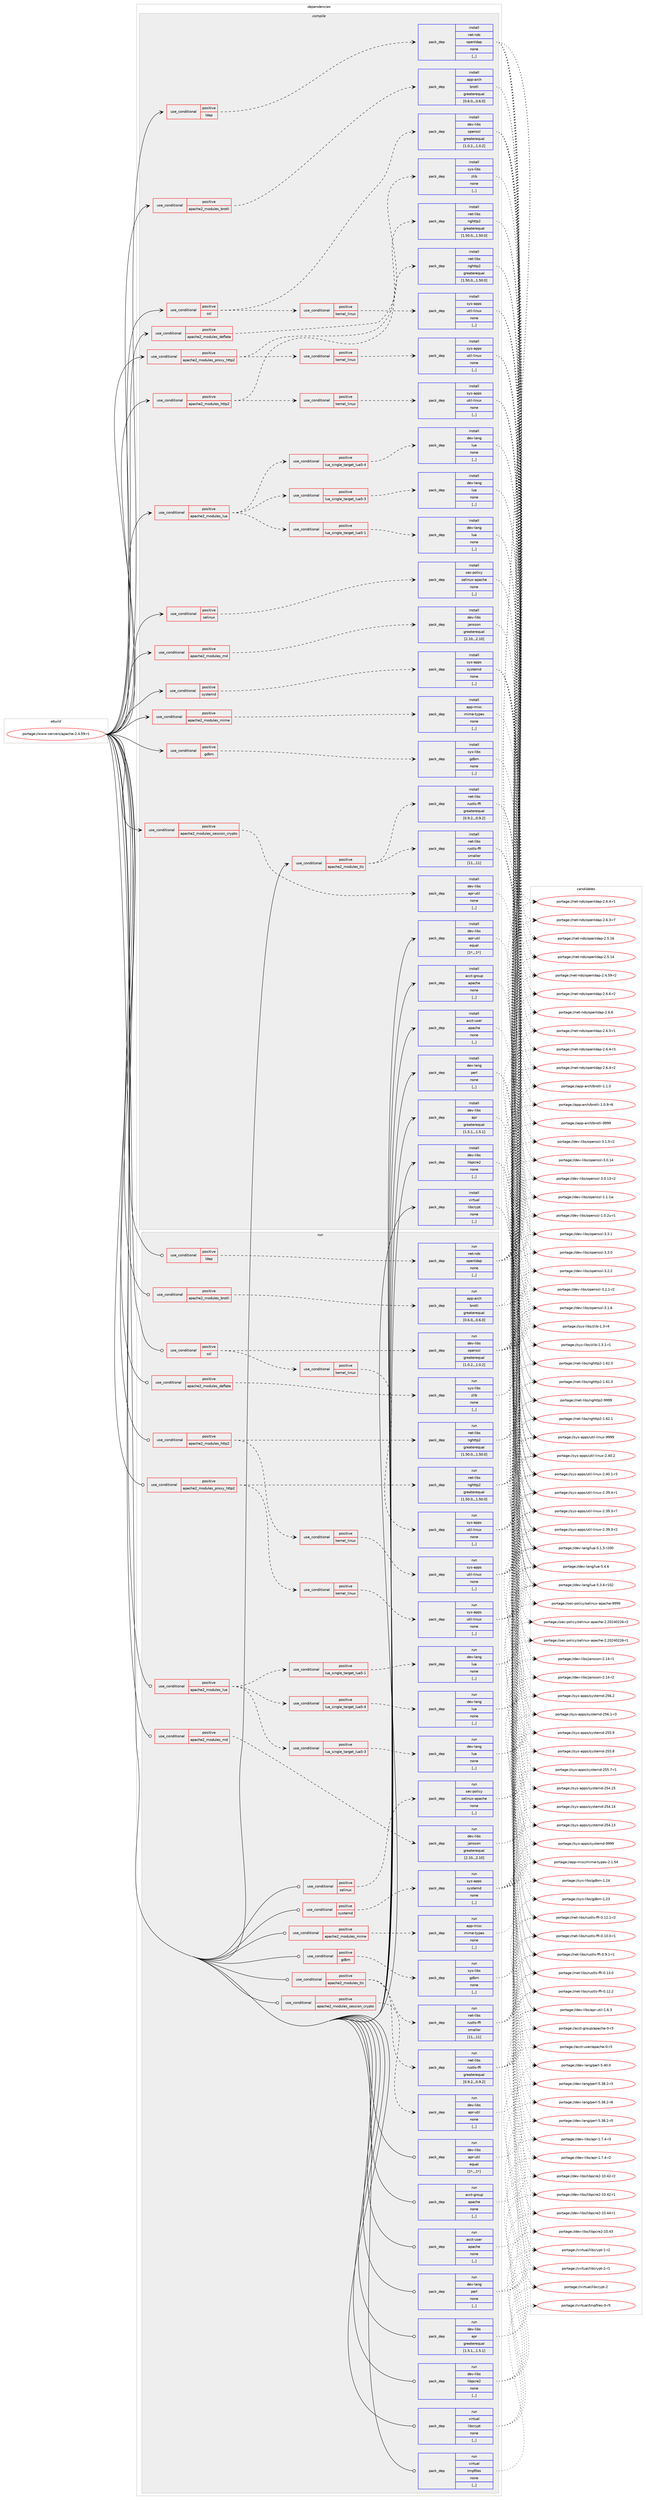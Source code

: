 digraph prolog {

# *************
# Graph options
# *************

newrank=true;
concentrate=true;
compound=true;
graph [rankdir=LR,fontname=Helvetica,fontsize=10,ranksep=1.5];#, ranksep=2.5, nodesep=0.2];
edge  [arrowhead=vee];
node  [fontname=Helvetica,fontsize=10];

# **********
# The ebuild
# **********

subgraph cluster_leftcol {
color=gray;
rank=same;
label=<<i>ebuild</i>>;
id [label="portage://www-servers/apache-2.4.59-r1", color=red, width=4, href="../www-servers/apache-2.4.59-r1.svg"];
}

# ****************
# The dependencies
# ****************

subgraph cluster_midcol {
color=gray;
label=<<i>dependencies</i>>;
subgraph cluster_compile {
fillcolor="#eeeeee";
style=filled;
label=<<i>compile</i>>;
subgraph cond120028 {
dependency450286 [label=<<TABLE BORDER="0" CELLBORDER="1" CELLSPACING="0" CELLPADDING="4"><TR><TD ROWSPAN="3" CELLPADDING="10">use_conditional</TD></TR><TR><TD>positive</TD></TR><TR><TD>apache2_modules_brotli</TD></TR></TABLE>>, shape=none, color=red];
subgraph pack326913 {
dependency450287 [label=<<TABLE BORDER="0" CELLBORDER="1" CELLSPACING="0" CELLPADDING="4" WIDTH="220"><TR><TD ROWSPAN="6" CELLPADDING="30">pack_dep</TD></TR><TR><TD WIDTH="110">install</TD></TR><TR><TD>app-arch</TD></TR><TR><TD>brotli</TD></TR><TR><TD>greaterequal</TD></TR><TR><TD>[0.6.0,,,0.6.0]</TD></TR></TABLE>>, shape=none, color=blue];
}
dependency450286:e -> dependency450287:w [weight=20,style="dashed",arrowhead="vee"];
}
id:e -> dependency450286:w [weight=20,style="solid",arrowhead="vee"];
subgraph cond120029 {
dependency450288 [label=<<TABLE BORDER="0" CELLBORDER="1" CELLSPACING="0" CELLPADDING="4"><TR><TD ROWSPAN="3" CELLPADDING="10">use_conditional</TD></TR><TR><TD>positive</TD></TR><TR><TD>apache2_modules_deflate</TD></TR></TABLE>>, shape=none, color=red];
subgraph pack326914 {
dependency450289 [label=<<TABLE BORDER="0" CELLBORDER="1" CELLSPACING="0" CELLPADDING="4" WIDTH="220"><TR><TD ROWSPAN="6" CELLPADDING="30">pack_dep</TD></TR><TR><TD WIDTH="110">install</TD></TR><TR><TD>sys-libs</TD></TR><TR><TD>zlib</TD></TR><TR><TD>none</TD></TR><TR><TD>[,,]</TD></TR></TABLE>>, shape=none, color=blue];
}
dependency450288:e -> dependency450289:w [weight=20,style="dashed",arrowhead="vee"];
}
id:e -> dependency450288:w [weight=20,style="solid",arrowhead="vee"];
subgraph cond120030 {
dependency450290 [label=<<TABLE BORDER="0" CELLBORDER="1" CELLSPACING="0" CELLPADDING="4"><TR><TD ROWSPAN="3" CELLPADDING="10">use_conditional</TD></TR><TR><TD>positive</TD></TR><TR><TD>apache2_modules_http2</TD></TR></TABLE>>, shape=none, color=red];
subgraph pack326915 {
dependency450291 [label=<<TABLE BORDER="0" CELLBORDER="1" CELLSPACING="0" CELLPADDING="4" WIDTH="220"><TR><TD ROWSPAN="6" CELLPADDING="30">pack_dep</TD></TR><TR><TD WIDTH="110">install</TD></TR><TR><TD>net-libs</TD></TR><TR><TD>nghttp2</TD></TR><TR><TD>greaterequal</TD></TR><TR><TD>[1.50.0,,,1.50.0]</TD></TR></TABLE>>, shape=none, color=blue];
}
dependency450290:e -> dependency450291:w [weight=20,style="dashed",arrowhead="vee"];
subgraph cond120031 {
dependency450292 [label=<<TABLE BORDER="0" CELLBORDER="1" CELLSPACING="0" CELLPADDING="4"><TR><TD ROWSPAN="3" CELLPADDING="10">use_conditional</TD></TR><TR><TD>positive</TD></TR><TR><TD>kernel_linux</TD></TR></TABLE>>, shape=none, color=red];
subgraph pack326916 {
dependency450293 [label=<<TABLE BORDER="0" CELLBORDER="1" CELLSPACING="0" CELLPADDING="4" WIDTH="220"><TR><TD ROWSPAN="6" CELLPADDING="30">pack_dep</TD></TR><TR><TD WIDTH="110">install</TD></TR><TR><TD>sys-apps</TD></TR><TR><TD>util-linux</TD></TR><TR><TD>none</TD></TR><TR><TD>[,,]</TD></TR></TABLE>>, shape=none, color=blue];
}
dependency450292:e -> dependency450293:w [weight=20,style="dashed",arrowhead="vee"];
}
dependency450290:e -> dependency450292:w [weight=20,style="dashed",arrowhead="vee"];
}
id:e -> dependency450290:w [weight=20,style="solid",arrowhead="vee"];
subgraph cond120032 {
dependency450294 [label=<<TABLE BORDER="0" CELLBORDER="1" CELLSPACING="0" CELLPADDING="4"><TR><TD ROWSPAN="3" CELLPADDING="10">use_conditional</TD></TR><TR><TD>positive</TD></TR><TR><TD>apache2_modules_lua</TD></TR></TABLE>>, shape=none, color=red];
subgraph cond120033 {
dependency450295 [label=<<TABLE BORDER="0" CELLBORDER="1" CELLSPACING="0" CELLPADDING="4"><TR><TD ROWSPAN="3" CELLPADDING="10">use_conditional</TD></TR><TR><TD>positive</TD></TR><TR><TD>lua_single_target_lua5-1</TD></TR></TABLE>>, shape=none, color=red];
subgraph pack326917 {
dependency450296 [label=<<TABLE BORDER="0" CELLBORDER="1" CELLSPACING="0" CELLPADDING="4" WIDTH="220"><TR><TD ROWSPAN="6" CELLPADDING="30">pack_dep</TD></TR><TR><TD WIDTH="110">install</TD></TR><TR><TD>dev-lang</TD></TR><TR><TD>lua</TD></TR><TR><TD>none</TD></TR><TR><TD>[,,]</TD></TR></TABLE>>, shape=none, color=blue];
}
dependency450295:e -> dependency450296:w [weight=20,style="dashed",arrowhead="vee"];
}
dependency450294:e -> dependency450295:w [weight=20,style="dashed",arrowhead="vee"];
subgraph cond120034 {
dependency450297 [label=<<TABLE BORDER="0" CELLBORDER="1" CELLSPACING="0" CELLPADDING="4"><TR><TD ROWSPAN="3" CELLPADDING="10">use_conditional</TD></TR><TR><TD>positive</TD></TR><TR><TD>lua_single_target_lua5-3</TD></TR></TABLE>>, shape=none, color=red];
subgraph pack326918 {
dependency450298 [label=<<TABLE BORDER="0" CELLBORDER="1" CELLSPACING="0" CELLPADDING="4" WIDTH="220"><TR><TD ROWSPAN="6" CELLPADDING="30">pack_dep</TD></TR><TR><TD WIDTH="110">install</TD></TR><TR><TD>dev-lang</TD></TR><TR><TD>lua</TD></TR><TR><TD>none</TD></TR><TR><TD>[,,]</TD></TR></TABLE>>, shape=none, color=blue];
}
dependency450297:e -> dependency450298:w [weight=20,style="dashed",arrowhead="vee"];
}
dependency450294:e -> dependency450297:w [weight=20,style="dashed",arrowhead="vee"];
subgraph cond120035 {
dependency450299 [label=<<TABLE BORDER="0" CELLBORDER="1" CELLSPACING="0" CELLPADDING="4"><TR><TD ROWSPAN="3" CELLPADDING="10">use_conditional</TD></TR><TR><TD>positive</TD></TR><TR><TD>lua_single_target_lua5-4</TD></TR></TABLE>>, shape=none, color=red];
subgraph pack326919 {
dependency450300 [label=<<TABLE BORDER="0" CELLBORDER="1" CELLSPACING="0" CELLPADDING="4" WIDTH="220"><TR><TD ROWSPAN="6" CELLPADDING="30">pack_dep</TD></TR><TR><TD WIDTH="110">install</TD></TR><TR><TD>dev-lang</TD></TR><TR><TD>lua</TD></TR><TR><TD>none</TD></TR><TR><TD>[,,]</TD></TR></TABLE>>, shape=none, color=blue];
}
dependency450299:e -> dependency450300:w [weight=20,style="dashed",arrowhead="vee"];
}
dependency450294:e -> dependency450299:w [weight=20,style="dashed",arrowhead="vee"];
}
id:e -> dependency450294:w [weight=20,style="solid",arrowhead="vee"];
subgraph cond120036 {
dependency450301 [label=<<TABLE BORDER="0" CELLBORDER="1" CELLSPACING="0" CELLPADDING="4"><TR><TD ROWSPAN="3" CELLPADDING="10">use_conditional</TD></TR><TR><TD>positive</TD></TR><TR><TD>apache2_modules_md</TD></TR></TABLE>>, shape=none, color=red];
subgraph pack326920 {
dependency450302 [label=<<TABLE BORDER="0" CELLBORDER="1" CELLSPACING="0" CELLPADDING="4" WIDTH="220"><TR><TD ROWSPAN="6" CELLPADDING="30">pack_dep</TD></TR><TR><TD WIDTH="110">install</TD></TR><TR><TD>dev-libs</TD></TR><TR><TD>jansson</TD></TR><TR><TD>greaterequal</TD></TR><TR><TD>[2.10,,,2.10]</TD></TR></TABLE>>, shape=none, color=blue];
}
dependency450301:e -> dependency450302:w [weight=20,style="dashed",arrowhead="vee"];
}
id:e -> dependency450301:w [weight=20,style="solid",arrowhead="vee"];
subgraph cond120037 {
dependency450303 [label=<<TABLE BORDER="0" CELLBORDER="1" CELLSPACING="0" CELLPADDING="4"><TR><TD ROWSPAN="3" CELLPADDING="10">use_conditional</TD></TR><TR><TD>positive</TD></TR><TR><TD>apache2_modules_mime</TD></TR></TABLE>>, shape=none, color=red];
subgraph pack326921 {
dependency450304 [label=<<TABLE BORDER="0" CELLBORDER="1" CELLSPACING="0" CELLPADDING="4" WIDTH="220"><TR><TD ROWSPAN="6" CELLPADDING="30">pack_dep</TD></TR><TR><TD WIDTH="110">install</TD></TR><TR><TD>app-misc</TD></TR><TR><TD>mime-types</TD></TR><TR><TD>none</TD></TR><TR><TD>[,,]</TD></TR></TABLE>>, shape=none, color=blue];
}
dependency450303:e -> dependency450304:w [weight=20,style="dashed",arrowhead="vee"];
}
id:e -> dependency450303:w [weight=20,style="solid",arrowhead="vee"];
subgraph cond120038 {
dependency450305 [label=<<TABLE BORDER="0" CELLBORDER="1" CELLSPACING="0" CELLPADDING="4"><TR><TD ROWSPAN="3" CELLPADDING="10">use_conditional</TD></TR><TR><TD>positive</TD></TR><TR><TD>apache2_modules_proxy_http2</TD></TR></TABLE>>, shape=none, color=red];
subgraph pack326922 {
dependency450306 [label=<<TABLE BORDER="0" CELLBORDER="1" CELLSPACING="0" CELLPADDING="4" WIDTH="220"><TR><TD ROWSPAN="6" CELLPADDING="30">pack_dep</TD></TR><TR><TD WIDTH="110">install</TD></TR><TR><TD>net-libs</TD></TR><TR><TD>nghttp2</TD></TR><TR><TD>greaterequal</TD></TR><TR><TD>[1.50.0,,,1.50.0]</TD></TR></TABLE>>, shape=none, color=blue];
}
dependency450305:e -> dependency450306:w [weight=20,style="dashed",arrowhead="vee"];
subgraph cond120039 {
dependency450307 [label=<<TABLE BORDER="0" CELLBORDER="1" CELLSPACING="0" CELLPADDING="4"><TR><TD ROWSPAN="3" CELLPADDING="10">use_conditional</TD></TR><TR><TD>positive</TD></TR><TR><TD>kernel_linux</TD></TR></TABLE>>, shape=none, color=red];
subgraph pack326923 {
dependency450308 [label=<<TABLE BORDER="0" CELLBORDER="1" CELLSPACING="0" CELLPADDING="4" WIDTH="220"><TR><TD ROWSPAN="6" CELLPADDING="30">pack_dep</TD></TR><TR><TD WIDTH="110">install</TD></TR><TR><TD>sys-apps</TD></TR><TR><TD>util-linux</TD></TR><TR><TD>none</TD></TR><TR><TD>[,,]</TD></TR></TABLE>>, shape=none, color=blue];
}
dependency450307:e -> dependency450308:w [weight=20,style="dashed",arrowhead="vee"];
}
dependency450305:e -> dependency450307:w [weight=20,style="dashed",arrowhead="vee"];
}
id:e -> dependency450305:w [weight=20,style="solid",arrowhead="vee"];
subgraph cond120040 {
dependency450309 [label=<<TABLE BORDER="0" CELLBORDER="1" CELLSPACING="0" CELLPADDING="4"><TR><TD ROWSPAN="3" CELLPADDING="10">use_conditional</TD></TR><TR><TD>positive</TD></TR><TR><TD>apache2_modules_session_crypto</TD></TR></TABLE>>, shape=none, color=red];
subgraph pack326924 {
dependency450310 [label=<<TABLE BORDER="0" CELLBORDER="1" CELLSPACING="0" CELLPADDING="4" WIDTH="220"><TR><TD ROWSPAN="6" CELLPADDING="30">pack_dep</TD></TR><TR><TD WIDTH="110">install</TD></TR><TR><TD>dev-libs</TD></TR><TR><TD>apr-util</TD></TR><TR><TD>none</TD></TR><TR><TD>[,,]</TD></TR></TABLE>>, shape=none, color=blue];
}
dependency450309:e -> dependency450310:w [weight=20,style="dashed",arrowhead="vee"];
}
id:e -> dependency450309:w [weight=20,style="solid",arrowhead="vee"];
subgraph cond120041 {
dependency450311 [label=<<TABLE BORDER="0" CELLBORDER="1" CELLSPACING="0" CELLPADDING="4"><TR><TD ROWSPAN="3" CELLPADDING="10">use_conditional</TD></TR><TR><TD>positive</TD></TR><TR><TD>apache2_modules_tls</TD></TR></TABLE>>, shape=none, color=red];
subgraph pack326925 {
dependency450312 [label=<<TABLE BORDER="0" CELLBORDER="1" CELLSPACING="0" CELLPADDING="4" WIDTH="220"><TR><TD ROWSPAN="6" CELLPADDING="30">pack_dep</TD></TR><TR><TD WIDTH="110">install</TD></TR><TR><TD>net-libs</TD></TR><TR><TD>rustls-ffi</TD></TR><TR><TD>greaterequal</TD></TR><TR><TD>[0.9.2,,,0.9.2]</TD></TR></TABLE>>, shape=none, color=blue];
}
dependency450311:e -> dependency450312:w [weight=20,style="dashed",arrowhead="vee"];
subgraph pack326926 {
dependency450313 [label=<<TABLE BORDER="0" CELLBORDER="1" CELLSPACING="0" CELLPADDING="4" WIDTH="220"><TR><TD ROWSPAN="6" CELLPADDING="30">pack_dep</TD></TR><TR><TD WIDTH="110">install</TD></TR><TR><TD>net-libs</TD></TR><TR><TD>rustls-ffi</TD></TR><TR><TD>smaller</TD></TR><TR><TD>[11,,,11]</TD></TR></TABLE>>, shape=none, color=blue];
}
dependency450311:e -> dependency450313:w [weight=20,style="dashed",arrowhead="vee"];
}
id:e -> dependency450311:w [weight=20,style="solid",arrowhead="vee"];
subgraph cond120042 {
dependency450314 [label=<<TABLE BORDER="0" CELLBORDER="1" CELLSPACING="0" CELLPADDING="4"><TR><TD ROWSPAN="3" CELLPADDING="10">use_conditional</TD></TR><TR><TD>positive</TD></TR><TR><TD>gdbm</TD></TR></TABLE>>, shape=none, color=red];
subgraph pack326927 {
dependency450315 [label=<<TABLE BORDER="0" CELLBORDER="1" CELLSPACING="0" CELLPADDING="4" WIDTH="220"><TR><TD ROWSPAN="6" CELLPADDING="30">pack_dep</TD></TR><TR><TD WIDTH="110">install</TD></TR><TR><TD>sys-libs</TD></TR><TR><TD>gdbm</TD></TR><TR><TD>none</TD></TR><TR><TD>[,,]</TD></TR></TABLE>>, shape=none, color=blue];
}
dependency450314:e -> dependency450315:w [weight=20,style="dashed",arrowhead="vee"];
}
id:e -> dependency450314:w [weight=20,style="solid",arrowhead="vee"];
subgraph cond120043 {
dependency450316 [label=<<TABLE BORDER="0" CELLBORDER="1" CELLSPACING="0" CELLPADDING="4"><TR><TD ROWSPAN="3" CELLPADDING="10">use_conditional</TD></TR><TR><TD>positive</TD></TR><TR><TD>ldap</TD></TR></TABLE>>, shape=none, color=red];
subgraph pack326928 {
dependency450317 [label=<<TABLE BORDER="0" CELLBORDER="1" CELLSPACING="0" CELLPADDING="4" WIDTH="220"><TR><TD ROWSPAN="6" CELLPADDING="30">pack_dep</TD></TR><TR><TD WIDTH="110">install</TD></TR><TR><TD>net-nds</TD></TR><TR><TD>openldap</TD></TR><TR><TD>none</TD></TR><TR><TD>[,,]</TD></TR></TABLE>>, shape=none, color=blue];
}
dependency450316:e -> dependency450317:w [weight=20,style="dashed",arrowhead="vee"];
}
id:e -> dependency450316:w [weight=20,style="solid",arrowhead="vee"];
subgraph cond120044 {
dependency450318 [label=<<TABLE BORDER="0" CELLBORDER="1" CELLSPACING="0" CELLPADDING="4"><TR><TD ROWSPAN="3" CELLPADDING="10">use_conditional</TD></TR><TR><TD>positive</TD></TR><TR><TD>selinux</TD></TR></TABLE>>, shape=none, color=red];
subgraph pack326929 {
dependency450319 [label=<<TABLE BORDER="0" CELLBORDER="1" CELLSPACING="0" CELLPADDING="4" WIDTH="220"><TR><TD ROWSPAN="6" CELLPADDING="30">pack_dep</TD></TR><TR><TD WIDTH="110">install</TD></TR><TR><TD>sec-policy</TD></TR><TR><TD>selinux-apache</TD></TR><TR><TD>none</TD></TR><TR><TD>[,,]</TD></TR></TABLE>>, shape=none, color=blue];
}
dependency450318:e -> dependency450319:w [weight=20,style="dashed",arrowhead="vee"];
}
id:e -> dependency450318:w [weight=20,style="solid",arrowhead="vee"];
subgraph cond120045 {
dependency450320 [label=<<TABLE BORDER="0" CELLBORDER="1" CELLSPACING="0" CELLPADDING="4"><TR><TD ROWSPAN="3" CELLPADDING="10">use_conditional</TD></TR><TR><TD>positive</TD></TR><TR><TD>ssl</TD></TR></TABLE>>, shape=none, color=red];
subgraph pack326930 {
dependency450321 [label=<<TABLE BORDER="0" CELLBORDER="1" CELLSPACING="0" CELLPADDING="4" WIDTH="220"><TR><TD ROWSPAN="6" CELLPADDING="30">pack_dep</TD></TR><TR><TD WIDTH="110">install</TD></TR><TR><TD>dev-libs</TD></TR><TR><TD>openssl</TD></TR><TR><TD>greaterequal</TD></TR><TR><TD>[1.0.2,,,1.0.2]</TD></TR></TABLE>>, shape=none, color=blue];
}
dependency450320:e -> dependency450321:w [weight=20,style="dashed",arrowhead="vee"];
subgraph cond120046 {
dependency450322 [label=<<TABLE BORDER="0" CELLBORDER="1" CELLSPACING="0" CELLPADDING="4"><TR><TD ROWSPAN="3" CELLPADDING="10">use_conditional</TD></TR><TR><TD>positive</TD></TR><TR><TD>kernel_linux</TD></TR></TABLE>>, shape=none, color=red];
subgraph pack326931 {
dependency450323 [label=<<TABLE BORDER="0" CELLBORDER="1" CELLSPACING="0" CELLPADDING="4" WIDTH="220"><TR><TD ROWSPAN="6" CELLPADDING="30">pack_dep</TD></TR><TR><TD WIDTH="110">install</TD></TR><TR><TD>sys-apps</TD></TR><TR><TD>util-linux</TD></TR><TR><TD>none</TD></TR><TR><TD>[,,]</TD></TR></TABLE>>, shape=none, color=blue];
}
dependency450322:e -> dependency450323:w [weight=20,style="dashed",arrowhead="vee"];
}
dependency450320:e -> dependency450322:w [weight=20,style="dashed",arrowhead="vee"];
}
id:e -> dependency450320:w [weight=20,style="solid",arrowhead="vee"];
subgraph cond120047 {
dependency450324 [label=<<TABLE BORDER="0" CELLBORDER="1" CELLSPACING="0" CELLPADDING="4"><TR><TD ROWSPAN="3" CELLPADDING="10">use_conditional</TD></TR><TR><TD>positive</TD></TR><TR><TD>systemd</TD></TR></TABLE>>, shape=none, color=red];
subgraph pack326932 {
dependency450325 [label=<<TABLE BORDER="0" CELLBORDER="1" CELLSPACING="0" CELLPADDING="4" WIDTH="220"><TR><TD ROWSPAN="6" CELLPADDING="30">pack_dep</TD></TR><TR><TD WIDTH="110">install</TD></TR><TR><TD>sys-apps</TD></TR><TR><TD>systemd</TD></TR><TR><TD>none</TD></TR><TR><TD>[,,]</TD></TR></TABLE>>, shape=none, color=blue];
}
dependency450324:e -> dependency450325:w [weight=20,style="dashed",arrowhead="vee"];
}
id:e -> dependency450324:w [weight=20,style="solid",arrowhead="vee"];
subgraph pack326933 {
dependency450326 [label=<<TABLE BORDER="0" CELLBORDER="1" CELLSPACING="0" CELLPADDING="4" WIDTH="220"><TR><TD ROWSPAN="6" CELLPADDING="30">pack_dep</TD></TR><TR><TD WIDTH="110">install</TD></TR><TR><TD>acct-group</TD></TR><TR><TD>apache</TD></TR><TR><TD>none</TD></TR><TR><TD>[,,]</TD></TR></TABLE>>, shape=none, color=blue];
}
id:e -> dependency450326:w [weight=20,style="solid",arrowhead="vee"];
subgraph pack326934 {
dependency450327 [label=<<TABLE BORDER="0" CELLBORDER="1" CELLSPACING="0" CELLPADDING="4" WIDTH="220"><TR><TD ROWSPAN="6" CELLPADDING="30">pack_dep</TD></TR><TR><TD WIDTH="110">install</TD></TR><TR><TD>acct-user</TD></TR><TR><TD>apache</TD></TR><TR><TD>none</TD></TR><TR><TD>[,,]</TD></TR></TABLE>>, shape=none, color=blue];
}
id:e -> dependency450327:w [weight=20,style="solid",arrowhead="vee"];
subgraph pack326935 {
dependency450328 [label=<<TABLE BORDER="0" CELLBORDER="1" CELLSPACING="0" CELLPADDING="4" WIDTH="220"><TR><TD ROWSPAN="6" CELLPADDING="30">pack_dep</TD></TR><TR><TD WIDTH="110">install</TD></TR><TR><TD>dev-lang</TD></TR><TR><TD>perl</TD></TR><TR><TD>none</TD></TR><TR><TD>[,,]</TD></TR></TABLE>>, shape=none, color=blue];
}
id:e -> dependency450328:w [weight=20,style="solid",arrowhead="vee"];
subgraph pack326936 {
dependency450329 [label=<<TABLE BORDER="0" CELLBORDER="1" CELLSPACING="0" CELLPADDING="4" WIDTH="220"><TR><TD ROWSPAN="6" CELLPADDING="30">pack_dep</TD></TR><TR><TD WIDTH="110">install</TD></TR><TR><TD>dev-libs</TD></TR><TR><TD>apr</TD></TR><TR><TD>greaterequal</TD></TR><TR><TD>[1.5.1,,,1.5.1]</TD></TR></TABLE>>, shape=none, color=blue];
}
id:e -> dependency450329:w [weight=20,style="solid",arrowhead="vee"];
subgraph pack326937 {
dependency450330 [label=<<TABLE BORDER="0" CELLBORDER="1" CELLSPACING="0" CELLPADDING="4" WIDTH="220"><TR><TD ROWSPAN="6" CELLPADDING="30">pack_dep</TD></TR><TR><TD WIDTH="110">install</TD></TR><TR><TD>dev-libs</TD></TR><TR><TD>apr-util</TD></TR><TR><TD>equal</TD></TR><TR><TD>[1*,,,1*]</TD></TR></TABLE>>, shape=none, color=blue];
}
id:e -> dependency450330:w [weight=20,style="solid",arrowhead="vee"];
subgraph pack326938 {
dependency450331 [label=<<TABLE BORDER="0" CELLBORDER="1" CELLSPACING="0" CELLPADDING="4" WIDTH="220"><TR><TD ROWSPAN="6" CELLPADDING="30">pack_dep</TD></TR><TR><TD WIDTH="110">install</TD></TR><TR><TD>dev-libs</TD></TR><TR><TD>libpcre2</TD></TR><TR><TD>none</TD></TR><TR><TD>[,,]</TD></TR></TABLE>>, shape=none, color=blue];
}
id:e -> dependency450331:w [weight=20,style="solid",arrowhead="vee"];
subgraph pack326939 {
dependency450332 [label=<<TABLE BORDER="0" CELLBORDER="1" CELLSPACING="0" CELLPADDING="4" WIDTH="220"><TR><TD ROWSPAN="6" CELLPADDING="30">pack_dep</TD></TR><TR><TD WIDTH="110">install</TD></TR><TR><TD>virtual</TD></TR><TR><TD>libcrypt</TD></TR><TR><TD>none</TD></TR><TR><TD>[,,]</TD></TR></TABLE>>, shape=none, color=blue];
}
id:e -> dependency450332:w [weight=20,style="solid",arrowhead="vee"];
}
subgraph cluster_compileandrun {
fillcolor="#eeeeee";
style=filled;
label=<<i>compile and run</i>>;
}
subgraph cluster_run {
fillcolor="#eeeeee";
style=filled;
label=<<i>run</i>>;
subgraph cond120048 {
dependency450333 [label=<<TABLE BORDER="0" CELLBORDER="1" CELLSPACING="0" CELLPADDING="4"><TR><TD ROWSPAN="3" CELLPADDING="10">use_conditional</TD></TR><TR><TD>positive</TD></TR><TR><TD>apache2_modules_brotli</TD></TR></TABLE>>, shape=none, color=red];
subgraph pack326940 {
dependency450334 [label=<<TABLE BORDER="0" CELLBORDER="1" CELLSPACING="0" CELLPADDING="4" WIDTH="220"><TR><TD ROWSPAN="6" CELLPADDING="30">pack_dep</TD></TR><TR><TD WIDTH="110">run</TD></TR><TR><TD>app-arch</TD></TR><TR><TD>brotli</TD></TR><TR><TD>greaterequal</TD></TR><TR><TD>[0.6.0,,,0.6.0]</TD></TR></TABLE>>, shape=none, color=blue];
}
dependency450333:e -> dependency450334:w [weight=20,style="dashed",arrowhead="vee"];
}
id:e -> dependency450333:w [weight=20,style="solid",arrowhead="odot"];
subgraph cond120049 {
dependency450335 [label=<<TABLE BORDER="0" CELLBORDER="1" CELLSPACING="0" CELLPADDING="4"><TR><TD ROWSPAN="3" CELLPADDING="10">use_conditional</TD></TR><TR><TD>positive</TD></TR><TR><TD>apache2_modules_deflate</TD></TR></TABLE>>, shape=none, color=red];
subgraph pack326941 {
dependency450336 [label=<<TABLE BORDER="0" CELLBORDER="1" CELLSPACING="0" CELLPADDING="4" WIDTH="220"><TR><TD ROWSPAN="6" CELLPADDING="30">pack_dep</TD></TR><TR><TD WIDTH="110">run</TD></TR><TR><TD>sys-libs</TD></TR><TR><TD>zlib</TD></TR><TR><TD>none</TD></TR><TR><TD>[,,]</TD></TR></TABLE>>, shape=none, color=blue];
}
dependency450335:e -> dependency450336:w [weight=20,style="dashed",arrowhead="vee"];
}
id:e -> dependency450335:w [weight=20,style="solid",arrowhead="odot"];
subgraph cond120050 {
dependency450337 [label=<<TABLE BORDER="0" CELLBORDER="1" CELLSPACING="0" CELLPADDING="4"><TR><TD ROWSPAN="3" CELLPADDING="10">use_conditional</TD></TR><TR><TD>positive</TD></TR><TR><TD>apache2_modules_http2</TD></TR></TABLE>>, shape=none, color=red];
subgraph pack326942 {
dependency450338 [label=<<TABLE BORDER="0" CELLBORDER="1" CELLSPACING="0" CELLPADDING="4" WIDTH="220"><TR><TD ROWSPAN="6" CELLPADDING="30">pack_dep</TD></TR><TR><TD WIDTH="110">run</TD></TR><TR><TD>net-libs</TD></TR><TR><TD>nghttp2</TD></TR><TR><TD>greaterequal</TD></TR><TR><TD>[1.50.0,,,1.50.0]</TD></TR></TABLE>>, shape=none, color=blue];
}
dependency450337:e -> dependency450338:w [weight=20,style="dashed",arrowhead="vee"];
subgraph cond120051 {
dependency450339 [label=<<TABLE BORDER="0" CELLBORDER="1" CELLSPACING="0" CELLPADDING="4"><TR><TD ROWSPAN="3" CELLPADDING="10">use_conditional</TD></TR><TR><TD>positive</TD></TR><TR><TD>kernel_linux</TD></TR></TABLE>>, shape=none, color=red];
subgraph pack326943 {
dependency450340 [label=<<TABLE BORDER="0" CELLBORDER="1" CELLSPACING="0" CELLPADDING="4" WIDTH="220"><TR><TD ROWSPAN="6" CELLPADDING="30">pack_dep</TD></TR><TR><TD WIDTH="110">run</TD></TR><TR><TD>sys-apps</TD></TR><TR><TD>util-linux</TD></TR><TR><TD>none</TD></TR><TR><TD>[,,]</TD></TR></TABLE>>, shape=none, color=blue];
}
dependency450339:e -> dependency450340:w [weight=20,style="dashed",arrowhead="vee"];
}
dependency450337:e -> dependency450339:w [weight=20,style="dashed",arrowhead="vee"];
}
id:e -> dependency450337:w [weight=20,style="solid",arrowhead="odot"];
subgraph cond120052 {
dependency450341 [label=<<TABLE BORDER="0" CELLBORDER="1" CELLSPACING="0" CELLPADDING="4"><TR><TD ROWSPAN="3" CELLPADDING="10">use_conditional</TD></TR><TR><TD>positive</TD></TR><TR><TD>apache2_modules_lua</TD></TR></TABLE>>, shape=none, color=red];
subgraph cond120053 {
dependency450342 [label=<<TABLE BORDER="0" CELLBORDER="1" CELLSPACING="0" CELLPADDING="4"><TR><TD ROWSPAN="3" CELLPADDING="10">use_conditional</TD></TR><TR><TD>positive</TD></TR><TR><TD>lua_single_target_lua5-1</TD></TR></TABLE>>, shape=none, color=red];
subgraph pack326944 {
dependency450343 [label=<<TABLE BORDER="0" CELLBORDER="1" CELLSPACING="0" CELLPADDING="4" WIDTH="220"><TR><TD ROWSPAN="6" CELLPADDING="30">pack_dep</TD></TR><TR><TD WIDTH="110">run</TD></TR><TR><TD>dev-lang</TD></TR><TR><TD>lua</TD></TR><TR><TD>none</TD></TR><TR><TD>[,,]</TD></TR></TABLE>>, shape=none, color=blue];
}
dependency450342:e -> dependency450343:w [weight=20,style="dashed",arrowhead="vee"];
}
dependency450341:e -> dependency450342:w [weight=20,style="dashed",arrowhead="vee"];
subgraph cond120054 {
dependency450344 [label=<<TABLE BORDER="0" CELLBORDER="1" CELLSPACING="0" CELLPADDING="4"><TR><TD ROWSPAN="3" CELLPADDING="10">use_conditional</TD></TR><TR><TD>positive</TD></TR><TR><TD>lua_single_target_lua5-3</TD></TR></TABLE>>, shape=none, color=red];
subgraph pack326945 {
dependency450345 [label=<<TABLE BORDER="0" CELLBORDER="1" CELLSPACING="0" CELLPADDING="4" WIDTH="220"><TR><TD ROWSPAN="6" CELLPADDING="30">pack_dep</TD></TR><TR><TD WIDTH="110">run</TD></TR><TR><TD>dev-lang</TD></TR><TR><TD>lua</TD></TR><TR><TD>none</TD></TR><TR><TD>[,,]</TD></TR></TABLE>>, shape=none, color=blue];
}
dependency450344:e -> dependency450345:w [weight=20,style="dashed",arrowhead="vee"];
}
dependency450341:e -> dependency450344:w [weight=20,style="dashed",arrowhead="vee"];
subgraph cond120055 {
dependency450346 [label=<<TABLE BORDER="0" CELLBORDER="1" CELLSPACING="0" CELLPADDING="4"><TR><TD ROWSPAN="3" CELLPADDING="10">use_conditional</TD></TR><TR><TD>positive</TD></TR><TR><TD>lua_single_target_lua5-4</TD></TR></TABLE>>, shape=none, color=red];
subgraph pack326946 {
dependency450347 [label=<<TABLE BORDER="0" CELLBORDER="1" CELLSPACING="0" CELLPADDING="4" WIDTH="220"><TR><TD ROWSPAN="6" CELLPADDING="30">pack_dep</TD></TR><TR><TD WIDTH="110">run</TD></TR><TR><TD>dev-lang</TD></TR><TR><TD>lua</TD></TR><TR><TD>none</TD></TR><TR><TD>[,,]</TD></TR></TABLE>>, shape=none, color=blue];
}
dependency450346:e -> dependency450347:w [weight=20,style="dashed",arrowhead="vee"];
}
dependency450341:e -> dependency450346:w [weight=20,style="dashed",arrowhead="vee"];
}
id:e -> dependency450341:w [weight=20,style="solid",arrowhead="odot"];
subgraph cond120056 {
dependency450348 [label=<<TABLE BORDER="0" CELLBORDER="1" CELLSPACING="0" CELLPADDING="4"><TR><TD ROWSPAN="3" CELLPADDING="10">use_conditional</TD></TR><TR><TD>positive</TD></TR><TR><TD>apache2_modules_md</TD></TR></TABLE>>, shape=none, color=red];
subgraph pack326947 {
dependency450349 [label=<<TABLE BORDER="0" CELLBORDER="1" CELLSPACING="0" CELLPADDING="4" WIDTH="220"><TR><TD ROWSPAN="6" CELLPADDING="30">pack_dep</TD></TR><TR><TD WIDTH="110">run</TD></TR><TR><TD>dev-libs</TD></TR><TR><TD>jansson</TD></TR><TR><TD>greaterequal</TD></TR><TR><TD>[2.10,,,2.10]</TD></TR></TABLE>>, shape=none, color=blue];
}
dependency450348:e -> dependency450349:w [weight=20,style="dashed",arrowhead="vee"];
}
id:e -> dependency450348:w [weight=20,style="solid",arrowhead="odot"];
subgraph cond120057 {
dependency450350 [label=<<TABLE BORDER="0" CELLBORDER="1" CELLSPACING="0" CELLPADDING="4"><TR><TD ROWSPAN="3" CELLPADDING="10">use_conditional</TD></TR><TR><TD>positive</TD></TR><TR><TD>apache2_modules_mime</TD></TR></TABLE>>, shape=none, color=red];
subgraph pack326948 {
dependency450351 [label=<<TABLE BORDER="0" CELLBORDER="1" CELLSPACING="0" CELLPADDING="4" WIDTH="220"><TR><TD ROWSPAN="6" CELLPADDING="30">pack_dep</TD></TR><TR><TD WIDTH="110">run</TD></TR><TR><TD>app-misc</TD></TR><TR><TD>mime-types</TD></TR><TR><TD>none</TD></TR><TR><TD>[,,]</TD></TR></TABLE>>, shape=none, color=blue];
}
dependency450350:e -> dependency450351:w [weight=20,style="dashed",arrowhead="vee"];
}
id:e -> dependency450350:w [weight=20,style="solid",arrowhead="odot"];
subgraph cond120058 {
dependency450352 [label=<<TABLE BORDER="0" CELLBORDER="1" CELLSPACING="0" CELLPADDING="4"><TR><TD ROWSPAN="3" CELLPADDING="10">use_conditional</TD></TR><TR><TD>positive</TD></TR><TR><TD>apache2_modules_proxy_http2</TD></TR></TABLE>>, shape=none, color=red];
subgraph pack326949 {
dependency450353 [label=<<TABLE BORDER="0" CELLBORDER="1" CELLSPACING="0" CELLPADDING="4" WIDTH="220"><TR><TD ROWSPAN="6" CELLPADDING="30">pack_dep</TD></TR><TR><TD WIDTH="110">run</TD></TR><TR><TD>net-libs</TD></TR><TR><TD>nghttp2</TD></TR><TR><TD>greaterequal</TD></TR><TR><TD>[1.50.0,,,1.50.0]</TD></TR></TABLE>>, shape=none, color=blue];
}
dependency450352:e -> dependency450353:w [weight=20,style="dashed",arrowhead="vee"];
subgraph cond120059 {
dependency450354 [label=<<TABLE BORDER="0" CELLBORDER="1" CELLSPACING="0" CELLPADDING="4"><TR><TD ROWSPAN="3" CELLPADDING="10">use_conditional</TD></TR><TR><TD>positive</TD></TR><TR><TD>kernel_linux</TD></TR></TABLE>>, shape=none, color=red];
subgraph pack326950 {
dependency450355 [label=<<TABLE BORDER="0" CELLBORDER="1" CELLSPACING="0" CELLPADDING="4" WIDTH="220"><TR><TD ROWSPAN="6" CELLPADDING="30">pack_dep</TD></TR><TR><TD WIDTH="110">run</TD></TR><TR><TD>sys-apps</TD></TR><TR><TD>util-linux</TD></TR><TR><TD>none</TD></TR><TR><TD>[,,]</TD></TR></TABLE>>, shape=none, color=blue];
}
dependency450354:e -> dependency450355:w [weight=20,style="dashed",arrowhead="vee"];
}
dependency450352:e -> dependency450354:w [weight=20,style="dashed",arrowhead="vee"];
}
id:e -> dependency450352:w [weight=20,style="solid",arrowhead="odot"];
subgraph cond120060 {
dependency450356 [label=<<TABLE BORDER="0" CELLBORDER="1" CELLSPACING="0" CELLPADDING="4"><TR><TD ROWSPAN="3" CELLPADDING="10">use_conditional</TD></TR><TR><TD>positive</TD></TR><TR><TD>apache2_modules_session_crypto</TD></TR></TABLE>>, shape=none, color=red];
subgraph pack326951 {
dependency450357 [label=<<TABLE BORDER="0" CELLBORDER="1" CELLSPACING="0" CELLPADDING="4" WIDTH="220"><TR><TD ROWSPAN="6" CELLPADDING="30">pack_dep</TD></TR><TR><TD WIDTH="110">run</TD></TR><TR><TD>dev-libs</TD></TR><TR><TD>apr-util</TD></TR><TR><TD>none</TD></TR><TR><TD>[,,]</TD></TR></TABLE>>, shape=none, color=blue];
}
dependency450356:e -> dependency450357:w [weight=20,style="dashed",arrowhead="vee"];
}
id:e -> dependency450356:w [weight=20,style="solid",arrowhead="odot"];
subgraph cond120061 {
dependency450358 [label=<<TABLE BORDER="0" CELLBORDER="1" CELLSPACING="0" CELLPADDING="4"><TR><TD ROWSPAN="3" CELLPADDING="10">use_conditional</TD></TR><TR><TD>positive</TD></TR><TR><TD>apache2_modules_tls</TD></TR></TABLE>>, shape=none, color=red];
subgraph pack326952 {
dependency450359 [label=<<TABLE BORDER="0" CELLBORDER="1" CELLSPACING="0" CELLPADDING="4" WIDTH="220"><TR><TD ROWSPAN="6" CELLPADDING="30">pack_dep</TD></TR><TR><TD WIDTH="110">run</TD></TR><TR><TD>net-libs</TD></TR><TR><TD>rustls-ffi</TD></TR><TR><TD>greaterequal</TD></TR><TR><TD>[0.9.2,,,0.9.2]</TD></TR></TABLE>>, shape=none, color=blue];
}
dependency450358:e -> dependency450359:w [weight=20,style="dashed",arrowhead="vee"];
subgraph pack326953 {
dependency450360 [label=<<TABLE BORDER="0" CELLBORDER="1" CELLSPACING="0" CELLPADDING="4" WIDTH="220"><TR><TD ROWSPAN="6" CELLPADDING="30">pack_dep</TD></TR><TR><TD WIDTH="110">run</TD></TR><TR><TD>net-libs</TD></TR><TR><TD>rustls-ffi</TD></TR><TR><TD>smaller</TD></TR><TR><TD>[11,,,11]</TD></TR></TABLE>>, shape=none, color=blue];
}
dependency450358:e -> dependency450360:w [weight=20,style="dashed",arrowhead="vee"];
}
id:e -> dependency450358:w [weight=20,style="solid",arrowhead="odot"];
subgraph cond120062 {
dependency450361 [label=<<TABLE BORDER="0" CELLBORDER="1" CELLSPACING="0" CELLPADDING="4"><TR><TD ROWSPAN="3" CELLPADDING="10">use_conditional</TD></TR><TR><TD>positive</TD></TR><TR><TD>gdbm</TD></TR></TABLE>>, shape=none, color=red];
subgraph pack326954 {
dependency450362 [label=<<TABLE BORDER="0" CELLBORDER="1" CELLSPACING="0" CELLPADDING="4" WIDTH="220"><TR><TD ROWSPAN="6" CELLPADDING="30">pack_dep</TD></TR><TR><TD WIDTH="110">run</TD></TR><TR><TD>sys-libs</TD></TR><TR><TD>gdbm</TD></TR><TR><TD>none</TD></TR><TR><TD>[,,]</TD></TR></TABLE>>, shape=none, color=blue];
}
dependency450361:e -> dependency450362:w [weight=20,style="dashed",arrowhead="vee"];
}
id:e -> dependency450361:w [weight=20,style="solid",arrowhead="odot"];
subgraph cond120063 {
dependency450363 [label=<<TABLE BORDER="0" CELLBORDER="1" CELLSPACING="0" CELLPADDING="4"><TR><TD ROWSPAN="3" CELLPADDING="10">use_conditional</TD></TR><TR><TD>positive</TD></TR><TR><TD>ldap</TD></TR></TABLE>>, shape=none, color=red];
subgraph pack326955 {
dependency450364 [label=<<TABLE BORDER="0" CELLBORDER="1" CELLSPACING="0" CELLPADDING="4" WIDTH="220"><TR><TD ROWSPAN="6" CELLPADDING="30">pack_dep</TD></TR><TR><TD WIDTH="110">run</TD></TR><TR><TD>net-nds</TD></TR><TR><TD>openldap</TD></TR><TR><TD>none</TD></TR><TR><TD>[,,]</TD></TR></TABLE>>, shape=none, color=blue];
}
dependency450363:e -> dependency450364:w [weight=20,style="dashed",arrowhead="vee"];
}
id:e -> dependency450363:w [weight=20,style="solid",arrowhead="odot"];
subgraph cond120064 {
dependency450365 [label=<<TABLE BORDER="0" CELLBORDER="1" CELLSPACING="0" CELLPADDING="4"><TR><TD ROWSPAN="3" CELLPADDING="10">use_conditional</TD></TR><TR><TD>positive</TD></TR><TR><TD>selinux</TD></TR></TABLE>>, shape=none, color=red];
subgraph pack326956 {
dependency450366 [label=<<TABLE BORDER="0" CELLBORDER="1" CELLSPACING="0" CELLPADDING="4" WIDTH="220"><TR><TD ROWSPAN="6" CELLPADDING="30">pack_dep</TD></TR><TR><TD WIDTH="110">run</TD></TR><TR><TD>sec-policy</TD></TR><TR><TD>selinux-apache</TD></TR><TR><TD>none</TD></TR><TR><TD>[,,]</TD></TR></TABLE>>, shape=none, color=blue];
}
dependency450365:e -> dependency450366:w [weight=20,style="dashed",arrowhead="vee"];
}
id:e -> dependency450365:w [weight=20,style="solid",arrowhead="odot"];
subgraph cond120065 {
dependency450367 [label=<<TABLE BORDER="0" CELLBORDER="1" CELLSPACING="0" CELLPADDING="4"><TR><TD ROWSPAN="3" CELLPADDING="10">use_conditional</TD></TR><TR><TD>positive</TD></TR><TR><TD>ssl</TD></TR></TABLE>>, shape=none, color=red];
subgraph pack326957 {
dependency450368 [label=<<TABLE BORDER="0" CELLBORDER="1" CELLSPACING="0" CELLPADDING="4" WIDTH="220"><TR><TD ROWSPAN="6" CELLPADDING="30">pack_dep</TD></TR><TR><TD WIDTH="110">run</TD></TR><TR><TD>dev-libs</TD></TR><TR><TD>openssl</TD></TR><TR><TD>greaterequal</TD></TR><TR><TD>[1.0.2,,,1.0.2]</TD></TR></TABLE>>, shape=none, color=blue];
}
dependency450367:e -> dependency450368:w [weight=20,style="dashed",arrowhead="vee"];
subgraph cond120066 {
dependency450369 [label=<<TABLE BORDER="0" CELLBORDER="1" CELLSPACING="0" CELLPADDING="4"><TR><TD ROWSPAN="3" CELLPADDING="10">use_conditional</TD></TR><TR><TD>positive</TD></TR><TR><TD>kernel_linux</TD></TR></TABLE>>, shape=none, color=red];
subgraph pack326958 {
dependency450370 [label=<<TABLE BORDER="0" CELLBORDER="1" CELLSPACING="0" CELLPADDING="4" WIDTH="220"><TR><TD ROWSPAN="6" CELLPADDING="30">pack_dep</TD></TR><TR><TD WIDTH="110">run</TD></TR><TR><TD>sys-apps</TD></TR><TR><TD>util-linux</TD></TR><TR><TD>none</TD></TR><TR><TD>[,,]</TD></TR></TABLE>>, shape=none, color=blue];
}
dependency450369:e -> dependency450370:w [weight=20,style="dashed",arrowhead="vee"];
}
dependency450367:e -> dependency450369:w [weight=20,style="dashed",arrowhead="vee"];
}
id:e -> dependency450367:w [weight=20,style="solid",arrowhead="odot"];
subgraph cond120067 {
dependency450371 [label=<<TABLE BORDER="0" CELLBORDER="1" CELLSPACING="0" CELLPADDING="4"><TR><TD ROWSPAN="3" CELLPADDING="10">use_conditional</TD></TR><TR><TD>positive</TD></TR><TR><TD>systemd</TD></TR></TABLE>>, shape=none, color=red];
subgraph pack326959 {
dependency450372 [label=<<TABLE BORDER="0" CELLBORDER="1" CELLSPACING="0" CELLPADDING="4" WIDTH="220"><TR><TD ROWSPAN="6" CELLPADDING="30">pack_dep</TD></TR><TR><TD WIDTH="110">run</TD></TR><TR><TD>sys-apps</TD></TR><TR><TD>systemd</TD></TR><TR><TD>none</TD></TR><TR><TD>[,,]</TD></TR></TABLE>>, shape=none, color=blue];
}
dependency450371:e -> dependency450372:w [weight=20,style="dashed",arrowhead="vee"];
}
id:e -> dependency450371:w [weight=20,style="solid",arrowhead="odot"];
subgraph pack326960 {
dependency450373 [label=<<TABLE BORDER="0" CELLBORDER="1" CELLSPACING="0" CELLPADDING="4" WIDTH="220"><TR><TD ROWSPAN="6" CELLPADDING="30">pack_dep</TD></TR><TR><TD WIDTH="110">run</TD></TR><TR><TD>acct-group</TD></TR><TR><TD>apache</TD></TR><TR><TD>none</TD></TR><TR><TD>[,,]</TD></TR></TABLE>>, shape=none, color=blue];
}
id:e -> dependency450373:w [weight=20,style="solid",arrowhead="odot"];
subgraph pack326961 {
dependency450374 [label=<<TABLE BORDER="0" CELLBORDER="1" CELLSPACING="0" CELLPADDING="4" WIDTH="220"><TR><TD ROWSPAN="6" CELLPADDING="30">pack_dep</TD></TR><TR><TD WIDTH="110">run</TD></TR><TR><TD>acct-user</TD></TR><TR><TD>apache</TD></TR><TR><TD>none</TD></TR><TR><TD>[,,]</TD></TR></TABLE>>, shape=none, color=blue];
}
id:e -> dependency450374:w [weight=20,style="solid",arrowhead="odot"];
subgraph pack326962 {
dependency450375 [label=<<TABLE BORDER="0" CELLBORDER="1" CELLSPACING="0" CELLPADDING="4" WIDTH="220"><TR><TD ROWSPAN="6" CELLPADDING="30">pack_dep</TD></TR><TR><TD WIDTH="110">run</TD></TR><TR><TD>dev-lang</TD></TR><TR><TD>perl</TD></TR><TR><TD>none</TD></TR><TR><TD>[,,]</TD></TR></TABLE>>, shape=none, color=blue];
}
id:e -> dependency450375:w [weight=20,style="solid",arrowhead="odot"];
subgraph pack326963 {
dependency450376 [label=<<TABLE BORDER="0" CELLBORDER="1" CELLSPACING="0" CELLPADDING="4" WIDTH="220"><TR><TD ROWSPAN="6" CELLPADDING="30">pack_dep</TD></TR><TR><TD WIDTH="110">run</TD></TR><TR><TD>dev-libs</TD></TR><TR><TD>apr</TD></TR><TR><TD>greaterequal</TD></TR><TR><TD>[1.5.1,,,1.5.1]</TD></TR></TABLE>>, shape=none, color=blue];
}
id:e -> dependency450376:w [weight=20,style="solid",arrowhead="odot"];
subgraph pack326964 {
dependency450377 [label=<<TABLE BORDER="0" CELLBORDER="1" CELLSPACING="0" CELLPADDING="4" WIDTH="220"><TR><TD ROWSPAN="6" CELLPADDING="30">pack_dep</TD></TR><TR><TD WIDTH="110">run</TD></TR><TR><TD>dev-libs</TD></TR><TR><TD>apr-util</TD></TR><TR><TD>equal</TD></TR><TR><TD>[1*,,,1*]</TD></TR></TABLE>>, shape=none, color=blue];
}
id:e -> dependency450377:w [weight=20,style="solid",arrowhead="odot"];
subgraph pack326965 {
dependency450378 [label=<<TABLE BORDER="0" CELLBORDER="1" CELLSPACING="0" CELLPADDING="4" WIDTH="220"><TR><TD ROWSPAN="6" CELLPADDING="30">pack_dep</TD></TR><TR><TD WIDTH="110">run</TD></TR><TR><TD>dev-libs</TD></TR><TR><TD>libpcre2</TD></TR><TR><TD>none</TD></TR><TR><TD>[,,]</TD></TR></TABLE>>, shape=none, color=blue];
}
id:e -> dependency450378:w [weight=20,style="solid",arrowhead="odot"];
subgraph pack326966 {
dependency450379 [label=<<TABLE BORDER="0" CELLBORDER="1" CELLSPACING="0" CELLPADDING="4" WIDTH="220"><TR><TD ROWSPAN="6" CELLPADDING="30">pack_dep</TD></TR><TR><TD WIDTH="110">run</TD></TR><TR><TD>virtual</TD></TR><TR><TD>libcrypt</TD></TR><TR><TD>none</TD></TR><TR><TD>[,,]</TD></TR></TABLE>>, shape=none, color=blue];
}
id:e -> dependency450379:w [weight=20,style="solid",arrowhead="odot"];
subgraph pack326967 {
dependency450380 [label=<<TABLE BORDER="0" CELLBORDER="1" CELLSPACING="0" CELLPADDING="4" WIDTH="220"><TR><TD ROWSPAN="6" CELLPADDING="30">pack_dep</TD></TR><TR><TD WIDTH="110">run</TD></TR><TR><TD>virtual</TD></TR><TR><TD>tmpfiles</TD></TR><TR><TD>none</TD></TR><TR><TD>[,,]</TD></TR></TABLE>>, shape=none, color=blue];
}
id:e -> dependency450380:w [weight=20,style="solid",arrowhead="odot"];
}
}

# **************
# The candidates
# **************

subgraph cluster_choices {
rank=same;
color=gray;
label=<<i>candidates</i>>;

subgraph choice326913 {
color=black;
nodesep=1;
choice9711211245971149910447981141111161081054557575757 [label="portage://app-arch/brotli-9999", color=red, width=4,href="../app-arch/brotli-9999.svg"];
choice971121124597114991044798114111116108105454946494648 [label="portage://app-arch/brotli-1.1.0", color=red, width=4,href="../app-arch/brotli-1.1.0.svg"];
choice9711211245971149910447981141111161081054549464846574511454 [label="portage://app-arch/brotli-1.0.9-r6", color=red, width=4,href="../app-arch/brotli-1.0.9-r6.svg"];
dependency450287:e -> choice9711211245971149910447981141111161081054557575757:w [style=dotted,weight="100"];
dependency450287:e -> choice971121124597114991044798114111116108105454946494648:w [style=dotted,weight="100"];
dependency450287:e -> choice9711211245971149910447981141111161081054549464846574511454:w [style=dotted,weight="100"];
}
subgraph choice326914 {
color=black;
nodesep=1;
choice115121115451081059811547122108105984549465146494511449 [label="portage://sys-libs/zlib-1.3.1-r1", color=red, width=4,href="../sys-libs/zlib-1.3.1-r1.svg"];
choice11512111545108105981154712210810598454946514511452 [label="portage://sys-libs/zlib-1.3-r4", color=red, width=4,href="../sys-libs/zlib-1.3-r4.svg"];
dependency450289:e -> choice115121115451081059811547122108105984549465146494511449:w [style=dotted,weight="100"];
dependency450289:e -> choice11512111545108105981154712210810598454946514511452:w [style=dotted,weight="100"];
}
subgraph choice326915 {
color=black;
nodesep=1;
choice110101116451081059811547110103104116116112504557575757 [label="portage://net-libs/nghttp2-9999", color=red, width=4,href="../net-libs/nghttp2-9999.svg"];
choice1101011164510810598115471101031041161161125045494654504649 [label="portage://net-libs/nghttp2-1.62.1", color=red, width=4,href="../net-libs/nghttp2-1.62.1.svg"];
choice1101011164510810598115471101031041161161125045494654504648 [label="portage://net-libs/nghttp2-1.62.0", color=red, width=4,href="../net-libs/nghttp2-1.62.0.svg"];
choice1101011164510810598115471101031041161161125045494654494648 [label="portage://net-libs/nghttp2-1.61.0", color=red, width=4,href="../net-libs/nghttp2-1.61.0.svg"];
dependency450291:e -> choice110101116451081059811547110103104116116112504557575757:w [style=dotted,weight="100"];
dependency450291:e -> choice1101011164510810598115471101031041161161125045494654504649:w [style=dotted,weight="100"];
dependency450291:e -> choice1101011164510810598115471101031041161161125045494654504648:w [style=dotted,weight="100"];
dependency450291:e -> choice1101011164510810598115471101031041161161125045494654494648:w [style=dotted,weight="100"];
}
subgraph choice326916 {
color=black;
nodesep=1;
choice115121115459711211211547117116105108451081051101171204557575757 [label="portage://sys-apps/util-linux-9999", color=red, width=4,href="../sys-apps/util-linux-9999.svg"];
choice1151211154597112112115471171161051084510810511011712045504652484650 [label="portage://sys-apps/util-linux-2.40.2", color=red, width=4,href="../sys-apps/util-linux-2.40.2.svg"];
choice11512111545971121121154711711610510845108105110117120455046524846494511451 [label="portage://sys-apps/util-linux-2.40.1-r3", color=red, width=4,href="../sys-apps/util-linux-2.40.1-r3.svg"];
choice11512111545971121121154711711610510845108105110117120455046515746524511449 [label="portage://sys-apps/util-linux-2.39.4-r1", color=red, width=4,href="../sys-apps/util-linux-2.39.4-r1.svg"];
choice11512111545971121121154711711610510845108105110117120455046515746514511455 [label="portage://sys-apps/util-linux-2.39.3-r7", color=red, width=4,href="../sys-apps/util-linux-2.39.3-r7.svg"];
choice11512111545971121121154711711610510845108105110117120455046515746514511450 [label="portage://sys-apps/util-linux-2.39.3-r2", color=red, width=4,href="../sys-apps/util-linux-2.39.3-r2.svg"];
dependency450293:e -> choice115121115459711211211547117116105108451081051101171204557575757:w [style=dotted,weight="100"];
dependency450293:e -> choice1151211154597112112115471171161051084510810511011712045504652484650:w [style=dotted,weight="100"];
dependency450293:e -> choice11512111545971121121154711711610510845108105110117120455046524846494511451:w [style=dotted,weight="100"];
dependency450293:e -> choice11512111545971121121154711711610510845108105110117120455046515746524511449:w [style=dotted,weight="100"];
dependency450293:e -> choice11512111545971121121154711711610510845108105110117120455046515746514511455:w [style=dotted,weight="100"];
dependency450293:e -> choice11512111545971121121154711711610510845108105110117120455046515746514511450:w [style=dotted,weight="100"];
}
subgraph choice326917 {
color=black;
nodesep=1;
choice10010111845108971101034710811797455346524654 [label="portage://dev-lang/lua-5.4.6", color=red, width=4,href="../dev-lang/lua-5.4.6.svg"];
choice1001011184510897110103471081179745534651465445114494850 [label="portage://dev-lang/lua-5.3.6-r102", color=red, width=4,href="../dev-lang/lua-5.3.6-r102.svg"];
choice1001011184510897110103471081179745534649465345114504848 [label="portage://dev-lang/lua-5.1.5-r200", color=red, width=4,href="../dev-lang/lua-5.1.5-r200.svg"];
dependency450296:e -> choice10010111845108971101034710811797455346524654:w [style=dotted,weight="100"];
dependency450296:e -> choice1001011184510897110103471081179745534651465445114494850:w [style=dotted,weight="100"];
dependency450296:e -> choice1001011184510897110103471081179745534649465345114504848:w [style=dotted,weight="100"];
}
subgraph choice326918 {
color=black;
nodesep=1;
choice10010111845108971101034710811797455346524654 [label="portage://dev-lang/lua-5.4.6", color=red, width=4,href="../dev-lang/lua-5.4.6.svg"];
choice1001011184510897110103471081179745534651465445114494850 [label="portage://dev-lang/lua-5.3.6-r102", color=red, width=4,href="../dev-lang/lua-5.3.6-r102.svg"];
choice1001011184510897110103471081179745534649465345114504848 [label="portage://dev-lang/lua-5.1.5-r200", color=red, width=4,href="../dev-lang/lua-5.1.5-r200.svg"];
dependency450298:e -> choice10010111845108971101034710811797455346524654:w [style=dotted,weight="100"];
dependency450298:e -> choice1001011184510897110103471081179745534651465445114494850:w [style=dotted,weight="100"];
dependency450298:e -> choice1001011184510897110103471081179745534649465345114504848:w [style=dotted,weight="100"];
}
subgraph choice326919 {
color=black;
nodesep=1;
choice10010111845108971101034710811797455346524654 [label="portage://dev-lang/lua-5.4.6", color=red, width=4,href="../dev-lang/lua-5.4.6.svg"];
choice1001011184510897110103471081179745534651465445114494850 [label="portage://dev-lang/lua-5.3.6-r102", color=red, width=4,href="../dev-lang/lua-5.3.6-r102.svg"];
choice1001011184510897110103471081179745534649465345114504848 [label="portage://dev-lang/lua-5.1.5-r200", color=red, width=4,href="../dev-lang/lua-5.1.5-r200.svg"];
dependency450300:e -> choice10010111845108971101034710811797455346524654:w [style=dotted,weight="100"];
dependency450300:e -> choice1001011184510897110103471081179745534651465445114494850:w [style=dotted,weight="100"];
dependency450300:e -> choice1001011184510897110103471081179745534649465345114504848:w [style=dotted,weight="100"];
}
subgraph choice326920 {
color=black;
nodesep=1;
choice1001011184510810598115471069711011511511111045504649524511450 [label="portage://dev-libs/jansson-2.14-r2", color=red, width=4,href="../dev-libs/jansson-2.14-r2.svg"];
choice1001011184510810598115471069711011511511111045504649524511449 [label="portage://dev-libs/jansson-2.14-r1", color=red, width=4,href="../dev-libs/jansson-2.14-r1.svg"];
dependency450302:e -> choice1001011184510810598115471069711011511511111045504649524511450:w [style=dotted,weight="100"];
dependency450302:e -> choice1001011184510810598115471069711011511511111045504649524511449:w [style=dotted,weight="100"];
}
subgraph choice326921 {
color=black;
nodesep=1;
choice971121124510910511599471091051091014511612111210111545504649465352 [label="portage://app-misc/mime-types-2.1.54", color=red, width=4,href="../app-misc/mime-types-2.1.54.svg"];
dependency450304:e -> choice971121124510910511599471091051091014511612111210111545504649465352:w [style=dotted,weight="100"];
}
subgraph choice326922 {
color=black;
nodesep=1;
choice110101116451081059811547110103104116116112504557575757 [label="portage://net-libs/nghttp2-9999", color=red, width=4,href="../net-libs/nghttp2-9999.svg"];
choice1101011164510810598115471101031041161161125045494654504649 [label="portage://net-libs/nghttp2-1.62.1", color=red, width=4,href="../net-libs/nghttp2-1.62.1.svg"];
choice1101011164510810598115471101031041161161125045494654504648 [label="portage://net-libs/nghttp2-1.62.0", color=red, width=4,href="../net-libs/nghttp2-1.62.0.svg"];
choice1101011164510810598115471101031041161161125045494654494648 [label="portage://net-libs/nghttp2-1.61.0", color=red, width=4,href="../net-libs/nghttp2-1.61.0.svg"];
dependency450306:e -> choice110101116451081059811547110103104116116112504557575757:w [style=dotted,weight="100"];
dependency450306:e -> choice1101011164510810598115471101031041161161125045494654504649:w [style=dotted,weight="100"];
dependency450306:e -> choice1101011164510810598115471101031041161161125045494654504648:w [style=dotted,weight="100"];
dependency450306:e -> choice1101011164510810598115471101031041161161125045494654494648:w [style=dotted,weight="100"];
}
subgraph choice326923 {
color=black;
nodesep=1;
choice115121115459711211211547117116105108451081051101171204557575757 [label="portage://sys-apps/util-linux-9999", color=red, width=4,href="../sys-apps/util-linux-9999.svg"];
choice1151211154597112112115471171161051084510810511011712045504652484650 [label="portage://sys-apps/util-linux-2.40.2", color=red, width=4,href="../sys-apps/util-linux-2.40.2.svg"];
choice11512111545971121121154711711610510845108105110117120455046524846494511451 [label="portage://sys-apps/util-linux-2.40.1-r3", color=red, width=4,href="../sys-apps/util-linux-2.40.1-r3.svg"];
choice11512111545971121121154711711610510845108105110117120455046515746524511449 [label="portage://sys-apps/util-linux-2.39.4-r1", color=red, width=4,href="../sys-apps/util-linux-2.39.4-r1.svg"];
choice11512111545971121121154711711610510845108105110117120455046515746514511455 [label="portage://sys-apps/util-linux-2.39.3-r7", color=red, width=4,href="../sys-apps/util-linux-2.39.3-r7.svg"];
choice11512111545971121121154711711610510845108105110117120455046515746514511450 [label="portage://sys-apps/util-linux-2.39.3-r2", color=red, width=4,href="../sys-apps/util-linux-2.39.3-r2.svg"];
dependency450308:e -> choice115121115459711211211547117116105108451081051101171204557575757:w [style=dotted,weight="100"];
dependency450308:e -> choice1151211154597112112115471171161051084510810511011712045504652484650:w [style=dotted,weight="100"];
dependency450308:e -> choice11512111545971121121154711711610510845108105110117120455046524846494511451:w [style=dotted,weight="100"];
dependency450308:e -> choice11512111545971121121154711711610510845108105110117120455046515746524511449:w [style=dotted,weight="100"];
dependency450308:e -> choice11512111545971121121154711711610510845108105110117120455046515746514511455:w [style=dotted,weight="100"];
dependency450308:e -> choice11512111545971121121154711711610510845108105110117120455046515746514511450:w [style=dotted,weight="100"];
}
subgraph choice326924 {
color=black;
nodesep=1;
choice1001011184510810598115479711211445117116105108454946544651 [label="portage://dev-libs/apr-util-1.6.3", color=red, width=4,href="../dev-libs/apr-util-1.6.3.svg"];
dependency450310:e -> choice1001011184510810598115479711211445117116105108454946544651:w [style=dotted,weight="100"];
}
subgraph choice326925 {
color=black;
nodesep=1;
choice1101011164510810598115471141171151161081154510210210545484649514648 [label="portage://net-libs/rustls-ffi-0.13.0", color=red, width=4,href="../net-libs/rustls-ffi-0.13.0.svg"];
choice1101011164510810598115471141171151161081154510210210545484649504650 [label="portage://net-libs/rustls-ffi-0.12.2", color=red, width=4,href="../net-libs/rustls-ffi-0.12.2.svg"];
choice11010111645108105981154711411711511610811545102102105454846495046494511450 [label="portage://net-libs/rustls-ffi-0.12.1-r2", color=red, width=4,href="../net-libs/rustls-ffi-0.12.1-r2.svg"];
choice11010111645108105981154711411711511610811545102102105454846494846484511449 [label="portage://net-libs/rustls-ffi-0.10.0-r1", color=red, width=4,href="../net-libs/rustls-ffi-0.10.0-r1.svg"];
choice110101116451081059811547114117115116108115451021021054548465746494511449 [label="portage://net-libs/rustls-ffi-0.9.1-r1", color=red, width=4,href="../net-libs/rustls-ffi-0.9.1-r1.svg"];
dependency450312:e -> choice1101011164510810598115471141171151161081154510210210545484649514648:w [style=dotted,weight="100"];
dependency450312:e -> choice1101011164510810598115471141171151161081154510210210545484649504650:w [style=dotted,weight="100"];
dependency450312:e -> choice11010111645108105981154711411711511610811545102102105454846495046494511450:w [style=dotted,weight="100"];
dependency450312:e -> choice11010111645108105981154711411711511610811545102102105454846494846484511449:w [style=dotted,weight="100"];
dependency450312:e -> choice110101116451081059811547114117115116108115451021021054548465746494511449:w [style=dotted,weight="100"];
}
subgraph choice326926 {
color=black;
nodesep=1;
choice1101011164510810598115471141171151161081154510210210545484649514648 [label="portage://net-libs/rustls-ffi-0.13.0", color=red, width=4,href="../net-libs/rustls-ffi-0.13.0.svg"];
choice1101011164510810598115471141171151161081154510210210545484649504650 [label="portage://net-libs/rustls-ffi-0.12.2", color=red, width=4,href="../net-libs/rustls-ffi-0.12.2.svg"];
choice11010111645108105981154711411711511610811545102102105454846495046494511450 [label="portage://net-libs/rustls-ffi-0.12.1-r2", color=red, width=4,href="../net-libs/rustls-ffi-0.12.1-r2.svg"];
choice11010111645108105981154711411711511610811545102102105454846494846484511449 [label="portage://net-libs/rustls-ffi-0.10.0-r1", color=red, width=4,href="../net-libs/rustls-ffi-0.10.0-r1.svg"];
choice110101116451081059811547114117115116108115451021021054548465746494511449 [label="portage://net-libs/rustls-ffi-0.9.1-r1", color=red, width=4,href="../net-libs/rustls-ffi-0.9.1-r1.svg"];
dependency450313:e -> choice1101011164510810598115471141171151161081154510210210545484649514648:w [style=dotted,weight="100"];
dependency450313:e -> choice1101011164510810598115471141171151161081154510210210545484649504650:w [style=dotted,weight="100"];
dependency450313:e -> choice11010111645108105981154711411711511610811545102102105454846495046494511450:w [style=dotted,weight="100"];
dependency450313:e -> choice11010111645108105981154711411711511610811545102102105454846494846484511449:w [style=dotted,weight="100"];
dependency450313:e -> choice110101116451081059811547114117115116108115451021021054548465746494511449:w [style=dotted,weight="100"];
}
subgraph choice326927 {
color=black;
nodesep=1;
choice115121115451081059811547103100981094549465052 [label="portage://sys-libs/gdbm-1.24", color=red, width=4,href="../sys-libs/gdbm-1.24.svg"];
choice115121115451081059811547103100981094549465051 [label="portage://sys-libs/gdbm-1.23", color=red, width=4,href="../sys-libs/gdbm-1.23.svg"];
dependency450315:e -> choice115121115451081059811547103100981094549465052:w [style=dotted,weight="100"];
dependency450315:e -> choice115121115451081059811547103100981094549465051:w [style=dotted,weight="100"];
}
subgraph choice326928 {
color=black;
nodesep=1;
choice1101011164511010011547111112101110108100971124550465446544511450 [label="portage://net-nds/openldap-2.6.6-r2", color=red, width=4,href="../net-nds/openldap-2.6.6-r2.svg"];
choice110101116451101001154711111210111010810097112455046544654 [label="portage://net-nds/openldap-2.6.6", color=red, width=4,href="../net-nds/openldap-2.6.6.svg"];
choice1101011164511010011547111112101110108100971124550465446534511449 [label="portage://net-nds/openldap-2.6.5-r1", color=red, width=4,href="../net-nds/openldap-2.6.5-r1.svg"];
choice1101011164511010011547111112101110108100971124550465446524511451 [label="portage://net-nds/openldap-2.6.4-r3", color=red, width=4,href="../net-nds/openldap-2.6.4-r3.svg"];
choice1101011164511010011547111112101110108100971124550465446524511450 [label="portage://net-nds/openldap-2.6.4-r2", color=red, width=4,href="../net-nds/openldap-2.6.4-r2.svg"];
choice1101011164511010011547111112101110108100971124550465446524511449 [label="portage://net-nds/openldap-2.6.4-r1", color=red, width=4,href="../net-nds/openldap-2.6.4-r1.svg"];
choice1101011164511010011547111112101110108100971124550465446514511455 [label="portage://net-nds/openldap-2.6.3-r7", color=red, width=4,href="../net-nds/openldap-2.6.3-r7.svg"];
choice11010111645110100115471111121011101081009711245504653464954 [label="portage://net-nds/openldap-2.5.16", color=red, width=4,href="../net-nds/openldap-2.5.16.svg"];
choice11010111645110100115471111121011101081009711245504653464952 [label="portage://net-nds/openldap-2.5.14", color=red, width=4,href="../net-nds/openldap-2.5.14.svg"];
choice110101116451101001154711111210111010810097112455046524653574511450 [label="portage://net-nds/openldap-2.4.59-r2", color=red, width=4,href="../net-nds/openldap-2.4.59-r2.svg"];
dependency450317:e -> choice1101011164511010011547111112101110108100971124550465446544511450:w [style=dotted,weight="100"];
dependency450317:e -> choice110101116451101001154711111210111010810097112455046544654:w [style=dotted,weight="100"];
dependency450317:e -> choice1101011164511010011547111112101110108100971124550465446534511449:w [style=dotted,weight="100"];
dependency450317:e -> choice1101011164511010011547111112101110108100971124550465446524511451:w [style=dotted,weight="100"];
dependency450317:e -> choice1101011164511010011547111112101110108100971124550465446524511450:w [style=dotted,weight="100"];
dependency450317:e -> choice1101011164511010011547111112101110108100971124550465446524511449:w [style=dotted,weight="100"];
dependency450317:e -> choice1101011164511010011547111112101110108100971124550465446514511455:w [style=dotted,weight="100"];
dependency450317:e -> choice11010111645110100115471111121011101081009711245504653464954:w [style=dotted,weight="100"];
dependency450317:e -> choice11010111645110100115471111121011101081009711245504653464952:w [style=dotted,weight="100"];
dependency450317:e -> choice110101116451101001154711111210111010810097112455046524653574511450:w [style=dotted,weight="100"];
}
subgraph choice326929 {
color=black;
nodesep=1;
choice11510199451121111081059912147115101108105110117120459711297991041014557575757 [label="portage://sec-policy/selinux-apache-9999", color=red, width=4,href="../sec-policy/selinux-apache-9999.svg"];
choice115101994511211110810599121471151011081051101171204597112979910410145504650485052485050544511450 [label="portage://sec-policy/selinux-apache-2.20240226-r2", color=red, width=4,href="../sec-policy/selinux-apache-2.20240226-r2.svg"];
choice115101994511211110810599121471151011081051101171204597112979910410145504650485052485050544511449 [label="portage://sec-policy/selinux-apache-2.20240226-r1", color=red, width=4,href="../sec-policy/selinux-apache-2.20240226-r1.svg"];
dependency450319:e -> choice11510199451121111081059912147115101108105110117120459711297991041014557575757:w [style=dotted,weight="100"];
dependency450319:e -> choice115101994511211110810599121471151011081051101171204597112979910410145504650485052485050544511450:w [style=dotted,weight="100"];
dependency450319:e -> choice115101994511211110810599121471151011081051101171204597112979910410145504650485052485050544511449:w [style=dotted,weight="100"];
}
subgraph choice326930 {
color=black;
nodesep=1;
choice100101118451081059811547111112101110115115108455146514649 [label="portage://dev-libs/openssl-3.3.1", color=red, width=4,href="../dev-libs/openssl-3.3.1.svg"];
choice100101118451081059811547111112101110115115108455146514648 [label="portage://dev-libs/openssl-3.3.0", color=red, width=4,href="../dev-libs/openssl-3.3.0.svg"];
choice100101118451081059811547111112101110115115108455146504650 [label="portage://dev-libs/openssl-3.2.2", color=red, width=4,href="../dev-libs/openssl-3.2.2.svg"];
choice1001011184510810598115471111121011101151151084551465046494511450 [label="portage://dev-libs/openssl-3.2.1-r2", color=red, width=4,href="../dev-libs/openssl-3.2.1-r2.svg"];
choice100101118451081059811547111112101110115115108455146494654 [label="portage://dev-libs/openssl-3.1.6", color=red, width=4,href="../dev-libs/openssl-3.1.6.svg"];
choice1001011184510810598115471111121011101151151084551464946534511450 [label="portage://dev-libs/openssl-3.1.5-r2", color=red, width=4,href="../dev-libs/openssl-3.1.5-r2.svg"];
choice10010111845108105981154711111210111011511510845514648464952 [label="portage://dev-libs/openssl-3.0.14", color=red, width=4,href="../dev-libs/openssl-3.0.14.svg"];
choice100101118451081059811547111112101110115115108455146484649514511450 [label="portage://dev-libs/openssl-3.0.13-r2", color=red, width=4,href="../dev-libs/openssl-3.0.13-r2.svg"];
choice100101118451081059811547111112101110115115108454946494649119 [label="portage://dev-libs/openssl-1.1.1w", color=red, width=4,href="../dev-libs/openssl-1.1.1w.svg"];
choice1001011184510810598115471111121011101151151084549464846501174511449 [label="portage://dev-libs/openssl-1.0.2u-r1", color=red, width=4,href="../dev-libs/openssl-1.0.2u-r1.svg"];
dependency450321:e -> choice100101118451081059811547111112101110115115108455146514649:w [style=dotted,weight="100"];
dependency450321:e -> choice100101118451081059811547111112101110115115108455146514648:w [style=dotted,weight="100"];
dependency450321:e -> choice100101118451081059811547111112101110115115108455146504650:w [style=dotted,weight="100"];
dependency450321:e -> choice1001011184510810598115471111121011101151151084551465046494511450:w [style=dotted,weight="100"];
dependency450321:e -> choice100101118451081059811547111112101110115115108455146494654:w [style=dotted,weight="100"];
dependency450321:e -> choice1001011184510810598115471111121011101151151084551464946534511450:w [style=dotted,weight="100"];
dependency450321:e -> choice10010111845108105981154711111210111011511510845514648464952:w [style=dotted,weight="100"];
dependency450321:e -> choice100101118451081059811547111112101110115115108455146484649514511450:w [style=dotted,weight="100"];
dependency450321:e -> choice100101118451081059811547111112101110115115108454946494649119:w [style=dotted,weight="100"];
dependency450321:e -> choice1001011184510810598115471111121011101151151084549464846501174511449:w [style=dotted,weight="100"];
}
subgraph choice326931 {
color=black;
nodesep=1;
choice115121115459711211211547117116105108451081051101171204557575757 [label="portage://sys-apps/util-linux-9999", color=red, width=4,href="../sys-apps/util-linux-9999.svg"];
choice1151211154597112112115471171161051084510810511011712045504652484650 [label="portage://sys-apps/util-linux-2.40.2", color=red, width=4,href="../sys-apps/util-linux-2.40.2.svg"];
choice11512111545971121121154711711610510845108105110117120455046524846494511451 [label="portage://sys-apps/util-linux-2.40.1-r3", color=red, width=4,href="../sys-apps/util-linux-2.40.1-r3.svg"];
choice11512111545971121121154711711610510845108105110117120455046515746524511449 [label="portage://sys-apps/util-linux-2.39.4-r1", color=red, width=4,href="../sys-apps/util-linux-2.39.4-r1.svg"];
choice11512111545971121121154711711610510845108105110117120455046515746514511455 [label="portage://sys-apps/util-linux-2.39.3-r7", color=red, width=4,href="../sys-apps/util-linux-2.39.3-r7.svg"];
choice11512111545971121121154711711610510845108105110117120455046515746514511450 [label="portage://sys-apps/util-linux-2.39.3-r2", color=red, width=4,href="../sys-apps/util-linux-2.39.3-r2.svg"];
dependency450323:e -> choice115121115459711211211547117116105108451081051101171204557575757:w [style=dotted,weight="100"];
dependency450323:e -> choice1151211154597112112115471171161051084510810511011712045504652484650:w [style=dotted,weight="100"];
dependency450323:e -> choice11512111545971121121154711711610510845108105110117120455046524846494511451:w [style=dotted,weight="100"];
dependency450323:e -> choice11512111545971121121154711711610510845108105110117120455046515746524511449:w [style=dotted,weight="100"];
dependency450323:e -> choice11512111545971121121154711711610510845108105110117120455046515746514511455:w [style=dotted,weight="100"];
dependency450323:e -> choice11512111545971121121154711711610510845108105110117120455046515746514511450:w [style=dotted,weight="100"];
}
subgraph choice326932 {
color=black;
nodesep=1;
choice1151211154597112112115471151211151161011091004557575757 [label="portage://sys-apps/systemd-9999", color=red, width=4,href="../sys-apps/systemd-9999.svg"];
choice115121115459711211211547115121115116101109100455053544650 [label="portage://sys-apps/systemd-256.2", color=red, width=4,href="../sys-apps/systemd-256.2.svg"];
choice1151211154597112112115471151211151161011091004550535446494511451 [label="portage://sys-apps/systemd-256.1-r3", color=red, width=4,href="../sys-apps/systemd-256.1-r3.svg"];
choice115121115459711211211547115121115116101109100455053534657 [label="portage://sys-apps/systemd-255.9", color=red, width=4,href="../sys-apps/systemd-255.9.svg"];
choice115121115459711211211547115121115116101109100455053534656 [label="portage://sys-apps/systemd-255.8", color=red, width=4,href="../sys-apps/systemd-255.8.svg"];
choice1151211154597112112115471151211151161011091004550535346554511449 [label="portage://sys-apps/systemd-255.7-r1", color=red, width=4,href="../sys-apps/systemd-255.7-r1.svg"];
choice11512111545971121121154711512111511610110910045505352464953 [label="portage://sys-apps/systemd-254.15", color=red, width=4,href="../sys-apps/systemd-254.15.svg"];
choice11512111545971121121154711512111511610110910045505352464952 [label="portage://sys-apps/systemd-254.14", color=red, width=4,href="../sys-apps/systemd-254.14.svg"];
choice11512111545971121121154711512111511610110910045505352464951 [label="portage://sys-apps/systemd-254.13", color=red, width=4,href="../sys-apps/systemd-254.13.svg"];
dependency450325:e -> choice1151211154597112112115471151211151161011091004557575757:w [style=dotted,weight="100"];
dependency450325:e -> choice115121115459711211211547115121115116101109100455053544650:w [style=dotted,weight="100"];
dependency450325:e -> choice1151211154597112112115471151211151161011091004550535446494511451:w [style=dotted,weight="100"];
dependency450325:e -> choice115121115459711211211547115121115116101109100455053534657:w [style=dotted,weight="100"];
dependency450325:e -> choice115121115459711211211547115121115116101109100455053534656:w [style=dotted,weight="100"];
dependency450325:e -> choice1151211154597112112115471151211151161011091004550535346554511449:w [style=dotted,weight="100"];
dependency450325:e -> choice11512111545971121121154711512111511610110910045505352464953:w [style=dotted,weight="100"];
dependency450325:e -> choice11512111545971121121154711512111511610110910045505352464952:w [style=dotted,weight="100"];
dependency450325:e -> choice11512111545971121121154711512111511610110910045505352464951:w [style=dotted,weight="100"];
}
subgraph choice326933 {
color=black;
nodesep=1;
choice979999116451031141111171124797112979910410145484511451 [label="portage://acct-group/apache-0-r3", color=red, width=4,href="../acct-group/apache-0-r3.svg"];
dependency450326:e -> choice979999116451031141111171124797112979910410145484511451:w [style=dotted,weight="100"];
}
subgraph choice326934 {
color=black;
nodesep=1;
choice979999116451171151011144797112979910410145484511451 [label="portage://acct-user/apache-0-r3", color=red, width=4,href="../acct-user/apache-0-r3.svg"];
dependency450327:e -> choice979999116451171151011144797112979910410145484511451:w [style=dotted,weight="100"];
}
subgraph choice326935 {
color=black;
nodesep=1;
choice10010111845108971101034711210111410845534652484648 [label="portage://dev-lang/perl-5.40.0", color=red, width=4,href="../dev-lang/perl-5.40.0.svg"];
choice100101118451089711010347112101114108455346515646504511454 [label="portage://dev-lang/perl-5.38.2-r6", color=red, width=4,href="../dev-lang/perl-5.38.2-r6.svg"];
choice100101118451089711010347112101114108455346515646504511453 [label="portage://dev-lang/perl-5.38.2-r5", color=red, width=4,href="../dev-lang/perl-5.38.2-r5.svg"];
choice100101118451089711010347112101114108455346515646504511451 [label="portage://dev-lang/perl-5.38.2-r3", color=red, width=4,href="../dev-lang/perl-5.38.2-r3.svg"];
dependency450328:e -> choice10010111845108971101034711210111410845534652484648:w [style=dotted,weight="100"];
dependency450328:e -> choice100101118451089711010347112101114108455346515646504511454:w [style=dotted,weight="100"];
dependency450328:e -> choice100101118451089711010347112101114108455346515646504511453:w [style=dotted,weight="100"];
dependency450328:e -> choice100101118451089711010347112101114108455346515646504511451:w [style=dotted,weight="100"];
}
subgraph choice326936 {
color=black;
nodesep=1;
choice100101118451081059811547971121144549465546524511451 [label="portage://dev-libs/apr-1.7.4-r3", color=red, width=4,href="../dev-libs/apr-1.7.4-r3.svg"];
choice100101118451081059811547971121144549465546524511450 [label="portage://dev-libs/apr-1.7.4-r2", color=red, width=4,href="../dev-libs/apr-1.7.4-r2.svg"];
dependency450329:e -> choice100101118451081059811547971121144549465546524511451:w [style=dotted,weight="100"];
dependency450329:e -> choice100101118451081059811547971121144549465546524511450:w [style=dotted,weight="100"];
}
subgraph choice326937 {
color=black;
nodesep=1;
choice1001011184510810598115479711211445117116105108454946544651 [label="portage://dev-libs/apr-util-1.6.3", color=red, width=4,href="../dev-libs/apr-util-1.6.3.svg"];
dependency450330:e -> choice1001011184510810598115479711211445117116105108454946544651:w [style=dotted,weight="100"];
}
subgraph choice326938 {
color=black;
nodesep=1;
choice1001011184510810598115471081059811299114101504549484652524511449 [label="portage://dev-libs/libpcre2-10.44-r1", color=red, width=4,href="../dev-libs/libpcre2-10.44-r1.svg"];
choice100101118451081059811547108105981129911410150454948465251 [label="portage://dev-libs/libpcre2-10.43", color=red, width=4,href="../dev-libs/libpcre2-10.43.svg"];
choice1001011184510810598115471081059811299114101504549484652504511450 [label="portage://dev-libs/libpcre2-10.42-r2", color=red, width=4,href="../dev-libs/libpcre2-10.42-r2.svg"];
choice1001011184510810598115471081059811299114101504549484652504511449 [label="portage://dev-libs/libpcre2-10.42-r1", color=red, width=4,href="../dev-libs/libpcre2-10.42-r1.svg"];
dependency450331:e -> choice1001011184510810598115471081059811299114101504549484652524511449:w [style=dotted,weight="100"];
dependency450331:e -> choice100101118451081059811547108105981129911410150454948465251:w [style=dotted,weight="100"];
dependency450331:e -> choice1001011184510810598115471081059811299114101504549484652504511450:w [style=dotted,weight="100"];
dependency450331:e -> choice1001011184510810598115471081059811299114101504549484652504511449:w [style=dotted,weight="100"];
}
subgraph choice326939 {
color=black;
nodesep=1;
choice1181051141161179710847108105989911412111211645504511449 [label="portage://virtual/libcrypt-2-r1", color=red, width=4,href="../virtual/libcrypt-2-r1.svg"];
choice118105114116117971084710810598991141211121164550 [label="portage://virtual/libcrypt-2", color=red, width=4,href="../virtual/libcrypt-2.svg"];
choice1181051141161179710847108105989911412111211645494511450 [label="portage://virtual/libcrypt-1-r2", color=red, width=4,href="../virtual/libcrypt-1-r2.svg"];
dependency450332:e -> choice1181051141161179710847108105989911412111211645504511449:w [style=dotted,weight="100"];
dependency450332:e -> choice118105114116117971084710810598991141211121164550:w [style=dotted,weight="100"];
dependency450332:e -> choice1181051141161179710847108105989911412111211645494511450:w [style=dotted,weight="100"];
}
subgraph choice326940 {
color=black;
nodesep=1;
choice9711211245971149910447981141111161081054557575757 [label="portage://app-arch/brotli-9999", color=red, width=4,href="../app-arch/brotli-9999.svg"];
choice971121124597114991044798114111116108105454946494648 [label="portage://app-arch/brotli-1.1.0", color=red, width=4,href="../app-arch/brotli-1.1.0.svg"];
choice9711211245971149910447981141111161081054549464846574511454 [label="portage://app-arch/brotli-1.0.9-r6", color=red, width=4,href="../app-arch/brotli-1.0.9-r6.svg"];
dependency450334:e -> choice9711211245971149910447981141111161081054557575757:w [style=dotted,weight="100"];
dependency450334:e -> choice971121124597114991044798114111116108105454946494648:w [style=dotted,weight="100"];
dependency450334:e -> choice9711211245971149910447981141111161081054549464846574511454:w [style=dotted,weight="100"];
}
subgraph choice326941 {
color=black;
nodesep=1;
choice115121115451081059811547122108105984549465146494511449 [label="portage://sys-libs/zlib-1.3.1-r1", color=red, width=4,href="../sys-libs/zlib-1.3.1-r1.svg"];
choice11512111545108105981154712210810598454946514511452 [label="portage://sys-libs/zlib-1.3-r4", color=red, width=4,href="../sys-libs/zlib-1.3-r4.svg"];
dependency450336:e -> choice115121115451081059811547122108105984549465146494511449:w [style=dotted,weight="100"];
dependency450336:e -> choice11512111545108105981154712210810598454946514511452:w [style=dotted,weight="100"];
}
subgraph choice326942 {
color=black;
nodesep=1;
choice110101116451081059811547110103104116116112504557575757 [label="portage://net-libs/nghttp2-9999", color=red, width=4,href="../net-libs/nghttp2-9999.svg"];
choice1101011164510810598115471101031041161161125045494654504649 [label="portage://net-libs/nghttp2-1.62.1", color=red, width=4,href="../net-libs/nghttp2-1.62.1.svg"];
choice1101011164510810598115471101031041161161125045494654504648 [label="portage://net-libs/nghttp2-1.62.0", color=red, width=4,href="../net-libs/nghttp2-1.62.0.svg"];
choice1101011164510810598115471101031041161161125045494654494648 [label="portage://net-libs/nghttp2-1.61.0", color=red, width=4,href="../net-libs/nghttp2-1.61.0.svg"];
dependency450338:e -> choice110101116451081059811547110103104116116112504557575757:w [style=dotted,weight="100"];
dependency450338:e -> choice1101011164510810598115471101031041161161125045494654504649:w [style=dotted,weight="100"];
dependency450338:e -> choice1101011164510810598115471101031041161161125045494654504648:w [style=dotted,weight="100"];
dependency450338:e -> choice1101011164510810598115471101031041161161125045494654494648:w [style=dotted,weight="100"];
}
subgraph choice326943 {
color=black;
nodesep=1;
choice115121115459711211211547117116105108451081051101171204557575757 [label="portage://sys-apps/util-linux-9999", color=red, width=4,href="../sys-apps/util-linux-9999.svg"];
choice1151211154597112112115471171161051084510810511011712045504652484650 [label="portage://sys-apps/util-linux-2.40.2", color=red, width=4,href="../sys-apps/util-linux-2.40.2.svg"];
choice11512111545971121121154711711610510845108105110117120455046524846494511451 [label="portage://sys-apps/util-linux-2.40.1-r3", color=red, width=4,href="../sys-apps/util-linux-2.40.1-r3.svg"];
choice11512111545971121121154711711610510845108105110117120455046515746524511449 [label="portage://sys-apps/util-linux-2.39.4-r1", color=red, width=4,href="../sys-apps/util-linux-2.39.4-r1.svg"];
choice11512111545971121121154711711610510845108105110117120455046515746514511455 [label="portage://sys-apps/util-linux-2.39.3-r7", color=red, width=4,href="../sys-apps/util-linux-2.39.3-r7.svg"];
choice11512111545971121121154711711610510845108105110117120455046515746514511450 [label="portage://sys-apps/util-linux-2.39.3-r2", color=red, width=4,href="../sys-apps/util-linux-2.39.3-r2.svg"];
dependency450340:e -> choice115121115459711211211547117116105108451081051101171204557575757:w [style=dotted,weight="100"];
dependency450340:e -> choice1151211154597112112115471171161051084510810511011712045504652484650:w [style=dotted,weight="100"];
dependency450340:e -> choice11512111545971121121154711711610510845108105110117120455046524846494511451:w [style=dotted,weight="100"];
dependency450340:e -> choice11512111545971121121154711711610510845108105110117120455046515746524511449:w [style=dotted,weight="100"];
dependency450340:e -> choice11512111545971121121154711711610510845108105110117120455046515746514511455:w [style=dotted,weight="100"];
dependency450340:e -> choice11512111545971121121154711711610510845108105110117120455046515746514511450:w [style=dotted,weight="100"];
}
subgraph choice326944 {
color=black;
nodesep=1;
choice10010111845108971101034710811797455346524654 [label="portage://dev-lang/lua-5.4.6", color=red, width=4,href="../dev-lang/lua-5.4.6.svg"];
choice1001011184510897110103471081179745534651465445114494850 [label="portage://dev-lang/lua-5.3.6-r102", color=red, width=4,href="../dev-lang/lua-5.3.6-r102.svg"];
choice1001011184510897110103471081179745534649465345114504848 [label="portage://dev-lang/lua-5.1.5-r200", color=red, width=4,href="../dev-lang/lua-5.1.5-r200.svg"];
dependency450343:e -> choice10010111845108971101034710811797455346524654:w [style=dotted,weight="100"];
dependency450343:e -> choice1001011184510897110103471081179745534651465445114494850:w [style=dotted,weight="100"];
dependency450343:e -> choice1001011184510897110103471081179745534649465345114504848:w [style=dotted,weight="100"];
}
subgraph choice326945 {
color=black;
nodesep=1;
choice10010111845108971101034710811797455346524654 [label="portage://dev-lang/lua-5.4.6", color=red, width=4,href="../dev-lang/lua-5.4.6.svg"];
choice1001011184510897110103471081179745534651465445114494850 [label="portage://dev-lang/lua-5.3.6-r102", color=red, width=4,href="../dev-lang/lua-5.3.6-r102.svg"];
choice1001011184510897110103471081179745534649465345114504848 [label="portage://dev-lang/lua-5.1.5-r200", color=red, width=4,href="../dev-lang/lua-5.1.5-r200.svg"];
dependency450345:e -> choice10010111845108971101034710811797455346524654:w [style=dotted,weight="100"];
dependency450345:e -> choice1001011184510897110103471081179745534651465445114494850:w [style=dotted,weight="100"];
dependency450345:e -> choice1001011184510897110103471081179745534649465345114504848:w [style=dotted,weight="100"];
}
subgraph choice326946 {
color=black;
nodesep=1;
choice10010111845108971101034710811797455346524654 [label="portage://dev-lang/lua-5.4.6", color=red, width=4,href="../dev-lang/lua-5.4.6.svg"];
choice1001011184510897110103471081179745534651465445114494850 [label="portage://dev-lang/lua-5.3.6-r102", color=red, width=4,href="../dev-lang/lua-5.3.6-r102.svg"];
choice1001011184510897110103471081179745534649465345114504848 [label="portage://dev-lang/lua-5.1.5-r200", color=red, width=4,href="../dev-lang/lua-5.1.5-r200.svg"];
dependency450347:e -> choice10010111845108971101034710811797455346524654:w [style=dotted,weight="100"];
dependency450347:e -> choice1001011184510897110103471081179745534651465445114494850:w [style=dotted,weight="100"];
dependency450347:e -> choice1001011184510897110103471081179745534649465345114504848:w [style=dotted,weight="100"];
}
subgraph choice326947 {
color=black;
nodesep=1;
choice1001011184510810598115471069711011511511111045504649524511450 [label="portage://dev-libs/jansson-2.14-r2", color=red, width=4,href="../dev-libs/jansson-2.14-r2.svg"];
choice1001011184510810598115471069711011511511111045504649524511449 [label="portage://dev-libs/jansson-2.14-r1", color=red, width=4,href="../dev-libs/jansson-2.14-r1.svg"];
dependency450349:e -> choice1001011184510810598115471069711011511511111045504649524511450:w [style=dotted,weight="100"];
dependency450349:e -> choice1001011184510810598115471069711011511511111045504649524511449:w [style=dotted,weight="100"];
}
subgraph choice326948 {
color=black;
nodesep=1;
choice971121124510910511599471091051091014511612111210111545504649465352 [label="portage://app-misc/mime-types-2.1.54", color=red, width=4,href="../app-misc/mime-types-2.1.54.svg"];
dependency450351:e -> choice971121124510910511599471091051091014511612111210111545504649465352:w [style=dotted,weight="100"];
}
subgraph choice326949 {
color=black;
nodesep=1;
choice110101116451081059811547110103104116116112504557575757 [label="portage://net-libs/nghttp2-9999", color=red, width=4,href="../net-libs/nghttp2-9999.svg"];
choice1101011164510810598115471101031041161161125045494654504649 [label="portage://net-libs/nghttp2-1.62.1", color=red, width=4,href="../net-libs/nghttp2-1.62.1.svg"];
choice1101011164510810598115471101031041161161125045494654504648 [label="portage://net-libs/nghttp2-1.62.0", color=red, width=4,href="../net-libs/nghttp2-1.62.0.svg"];
choice1101011164510810598115471101031041161161125045494654494648 [label="portage://net-libs/nghttp2-1.61.0", color=red, width=4,href="../net-libs/nghttp2-1.61.0.svg"];
dependency450353:e -> choice110101116451081059811547110103104116116112504557575757:w [style=dotted,weight="100"];
dependency450353:e -> choice1101011164510810598115471101031041161161125045494654504649:w [style=dotted,weight="100"];
dependency450353:e -> choice1101011164510810598115471101031041161161125045494654504648:w [style=dotted,weight="100"];
dependency450353:e -> choice1101011164510810598115471101031041161161125045494654494648:w [style=dotted,weight="100"];
}
subgraph choice326950 {
color=black;
nodesep=1;
choice115121115459711211211547117116105108451081051101171204557575757 [label="portage://sys-apps/util-linux-9999", color=red, width=4,href="../sys-apps/util-linux-9999.svg"];
choice1151211154597112112115471171161051084510810511011712045504652484650 [label="portage://sys-apps/util-linux-2.40.2", color=red, width=4,href="../sys-apps/util-linux-2.40.2.svg"];
choice11512111545971121121154711711610510845108105110117120455046524846494511451 [label="portage://sys-apps/util-linux-2.40.1-r3", color=red, width=4,href="../sys-apps/util-linux-2.40.1-r3.svg"];
choice11512111545971121121154711711610510845108105110117120455046515746524511449 [label="portage://sys-apps/util-linux-2.39.4-r1", color=red, width=4,href="../sys-apps/util-linux-2.39.4-r1.svg"];
choice11512111545971121121154711711610510845108105110117120455046515746514511455 [label="portage://sys-apps/util-linux-2.39.3-r7", color=red, width=4,href="../sys-apps/util-linux-2.39.3-r7.svg"];
choice11512111545971121121154711711610510845108105110117120455046515746514511450 [label="portage://sys-apps/util-linux-2.39.3-r2", color=red, width=4,href="../sys-apps/util-linux-2.39.3-r2.svg"];
dependency450355:e -> choice115121115459711211211547117116105108451081051101171204557575757:w [style=dotted,weight="100"];
dependency450355:e -> choice1151211154597112112115471171161051084510810511011712045504652484650:w [style=dotted,weight="100"];
dependency450355:e -> choice11512111545971121121154711711610510845108105110117120455046524846494511451:w [style=dotted,weight="100"];
dependency450355:e -> choice11512111545971121121154711711610510845108105110117120455046515746524511449:w [style=dotted,weight="100"];
dependency450355:e -> choice11512111545971121121154711711610510845108105110117120455046515746514511455:w [style=dotted,weight="100"];
dependency450355:e -> choice11512111545971121121154711711610510845108105110117120455046515746514511450:w [style=dotted,weight="100"];
}
subgraph choice326951 {
color=black;
nodesep=1;
choice1001011184510810598115479711211445117116105108454946544651 [label="portage://dev-libs/apr-util-1.6.3", color=red, width=4,href="../dev-libs/apr-util-1.6.3.svg"];
dependency450357:e -> choice1001011184510810598115479711211445117116105108454946544651:w [style=dotted,weight="100"];
}
subgraph choice326952 {
color=black;
nodesep=1;
choice1101011164510810598115471141171151161081154510210210545484649514648 [label="portage://net-libs/rustls-ffi-0.13.0", color=red, width=4,href="../net-libs/rustls-ffi-0.13.0.svg"];
choice1101011164510810598115471141171151161081154510210210545484649504650 [label="portage://net-libs/rustls-ffi-0.12.2", color=red, width=4,href="../net-libs/rustls-ffi-0.12.2.svg"];
choice11010111645108105981154711411711511610811545102102105454846495046494511450 [label="portage://net-libs/rustls-ffi-0.12.1-r2", color=red, width=4,href="../net-libs/rustls-ffi-0.12.1-r2.svg"];
choice11010111645108105981154711411711511610811545102102105454846494846484511449 [label="portage://net-libs/rustls-ffi-0.10.0-r1", color=red, width=4,href="../net-libs/rustls-ffi-0.10.0-r1.svg"];
choice110101116451081059811547114117115116108115451021021054548465746494511449 [label="portage://net-libs/rustls-ffi-0.9.1-r1", color=red, width=4,href="../net-libs/rustls-ffi-0.9.1-r1.svg"];
dependency450359:e -> choice1101011164510810598115471141171151161081154510210210545484649514648:w [style=dotted,weight="100"];
dependency450359:e -> choice1101011164510810598115471141171151161081154510210210545484649504650:w [style=dotted,weight="100"];
dependency450359:e -> choice11010111645108105981154711411711511610811545102102105454846495046494511450:w [style=dotted,weight="100"];
dependency450359:e -> choice11010111645108105981154711411711511610811545102102105454846494846484511449:w [style=dotted,weight="100"];
dependency450359:e -> choice110101116451081059811547114117115116108115451021021054548465746494511449:w [style=dotted,weight="100"];
}
subgraph choice326953 {
color=black;
nodesep=1;
choice1101011164510810598115471141171151161081154510210210545484649514648 [label="portage://net-libs/rustls-ffi-0.13.0", color=red, width=4,href="../net-libs/rustls-ffi-0.13.0.svg"];
choice1101011164510810598115471141171151161081154510210210545484649504650 [label="portage://net-libs/rustls-ffi-0.12.2", color=red, width=4,href="../net-libs/rustls-ffi-0.12.2.svg"];
choice11010111645108105981154711411711511610811545102102105454846495046494511450 [label="portage://net-libs/rustls-ffi-0.12.1-r2", color=red, width=4,href="../net-libs/rustls-ffi-0.12.1-r2.svg"];
choice11010111645108105981154711411711511610811545102102105454846494846484511449 [label="portage://net-libs/rustls-ffi-0.10.0-r1", color=red, width=4,href="../net-libs/rustls-ffi-0.10.0-r1.svg"];
choice110101116451081059811547114117115116108115451021021054548465746494511449 [label="portage://net-libs/rustls-ffi-0.9.1-r1", color=red, width=4,href="../net-libs/rustls-ffi-0.9.1-r1.svg"];
dependency450360:e -> choice1101011164510810598115471141171151161081154510210210545484649514648:w [style=dotted,weight="100"];
dependency450360:e -> choice1101011164510810598115471141171151161081154510210210545484649504650:w [style=dotted,weight="100"];
dependency450360:e -> choice11010111645108105981154711411711511610811545102102105454846495046494511450:w [style=dotted,weight="100"];
dependency450360:e -> choice11010111645108105981154711411711511610811545102102105454846494846484511449:w [style=dotted,weight="100"];
dependency450360:e -> choice110101116451081059811547114117115116108115451021021054548465746494511449:w [style=dotted,weight="100"];
}
subgraph choice326954 {
color=black;
nodesep=1;
choice115121115451081059811547103100981094549465052 [label="portage://sys-libs/gdbm-1.24", color=red, width=4,href="../sys-libs/gdbm-1.24.svg"];
choice115121115451081059811547103100981094549465051 [label="portage://sys-libs/gdbm-1.23", color=red, width=4,href="../sys-libs/gdbm-1.23.svg"];
dependency450362:e -> choice115121115451081059811547103100981094549465052:w [style=dotted,weight="100"];
dependency450362:e -> choice115121115451081059811547103100981094549465051:w [style=dotted,weight="100"];
}
subgraph choice326955 {
color=black;
nodesep=1;
choice1101011164511010011547111112101110108100971124550465446544511450 [label="portage://net-nds/openldap-2.6.6-r2", color=red, width=4,href="../net-nds/openldap-2.6.6-r2.svg"];
choice110101116451101001154711111210111010810097112455046544654 [label="portage://net-nds/openldap-2.6.6", color=red, width=4,href="../net-nds/openldap-2.6.6.svg"];
choice1101011164511010011547111112101110108100971124550465446534511449 [label="portage://net-nds/openldap-2.6.5-r1", color=red, width=4,href="../net-nds/openldap-2.6.5-r1.svg"];
choice1101011164511010011547111112101110108100971124550465446524511451 [label="portage://net-nds/openldap-2.6.4-r3", color=red, width=4,href="../net-nds/openldap-2.6.4-r3.svg"];
choice1101011164511010011547111112101110108100971124550465446524511450 [label="portage://net-nds/openldap-2.6.4-r2", color=red, width=4,href="../net-nds/openldap-2.6.4-r2.svg"];
choice1101011164511010011547111112101110108100971124550465446524511449 [label="portage://net-nds/openldap-2.6.4-r1", color=red, width=4,href="../net-nds/openldap-2.6.4-r1.svg"];
choice1101011164511010011547111112101110108100971124550465446514511455 [label="portage://net-nds/openldap-2.6.3-r7", color=red, width=4,href="../net-nds/openldap-2.6.3-r7.svg"];
choice11010111645110100115471111121011101081009711245504653464954 [label="portage://net-nds/openldap-2.5.16", color=red, width=4,href="../net-nds/openldap-2.5.16.svg"];
choice11010111645110100115471111121011101081009711245504653464952 [label="portage://net-nds/openldap-2.5.14", color=red, width=4,href="../net-nds/openldap-2.5.14.svg"];
choice110101116451101001154711111210111010810097112455046524653574511450 [label="portage://net-nds/openldap-2.4.59-r2", color=red, width=4,href="../net-nds/openldap-2.4.59-r2.svg"];
dependency450364:e -> choice1101011164511010011547111112101110108100971124550465446544511450:w [style=dotted,weight="100"];
dependency450364:e -> choice110101116451101001154711111210111010810097112455046544654:w [style=dotted,weight="100"];
dependency450364:e -> choice1101011164511010011547111112101110108100971124550465446534511449:w [style=dotted,weight="100"];
dependency450364:e -> choice1101011164511010011547111112101110108100971124550465446524511451:w [style=dotted,weight="100"];
dependency450364:e -> choice1101011164511010011547111112101110108100971124550465446524511450:w [style=dotted,weight="100"];
dependency450364:e -> choice1101011164511010011547111112101110108100971124550465446524511449:w [style=dotted,weight="100"];
dependency450364:e -> choice1101011164511010011547111112101110108100971124550465446514511455:w [style=dotted,weight="100"];
dependency450364:e -> choice11010111645110100115471111121011101081009711245504653464954:w [style=dotted,weight="100"];
dependency450364:e -> choice11010111645110100115471111121011101081009711245504653464952:w [style=dotted,weight="100"];
dependency450364:e -> choice110101116451101001154711111210111010810097112455046524653574511450:w [style=dotted,weight="100"];
}
subgraph choice326956 {
color=black;
nodesep=1;
choice11510199451121111081059912147115101108105110117120459711297991041014557575757 [label="portage://sec-policy/selinux-apache-9999", color=red, width=4,href="../sec-policy/selinux-apache-9999.svg"];
choice115101994511211110810599121471151011081051101171204597112979910410145504650485052485050544511450 [label="portage://sec-policy/selinux-apache-2.20240226-r2", color=red, width=4,href="../sec-policy/selinux-apache-2.20240226-r2.svg"];
choice115101994511211110810599121471151011081051101171204597112979910410145504650485052485050544511449 [label="portage://sec-policy/selinux-apache-2.20240226-r1", color=red, width=4,href="../sec-policy/selinux-apache-2.20240226-r1.svg"];
dependency450366:e -> choice11510199451121111081059912147115101108105110117120459711297991041014557575757:w [style=dotted,weight="100"];
dependency450366:e -> choice115101994511211110810599121471151011081051101171204597112979910410145504650485052485050544511450:w [style=dotted,weight="100"];
dependency450366:e -> choice115101994511211110810599121471151011081051101171204597112979910410145504650485052485050544511449:w [style=dotted,weight="100"];
}
subgraph choice326957 {
color=black;
nodesep=1;
choice100101118451081059811547111112101110115115108455146514649 [label="portage://dev-libs/openssl-3.3.1", color=red, width=4,href="../dev-libs/openssl-3.3.1.svg"];
choice100101118451081059811547111112101110115115108455146514648 [label="portage://dev-libs/openssl-3.3.0", color=red, width=4,href="../dev-libs/openssl-3.3.0.svg"];
choice100101118451081059811547111112101110115115108455146504650 [label="portage://dev-libs/openssl-3.2.2", color=red, width=4,href="../dev-libs/openssl-3.2.2.svg"];
choice1001011184510810598115471111121011101151151084551465046494511450 [label="portage://dev-libs/openssl-3.2.1-r2", color=red, width=4,href="../dev-libs/openssl-3.2.1-r2.svg"];
choice100101118451081059811547111112101110115115108455146494654 [label="portage://dev-libs/openssl-3.1.6", color=red, width=4,href="../dev-libs/openssl-3.1.6.svg"];
choice1001011184510810598115471111121011101151151084551464946534511450 [label="portage://dev-libs/openssl-3.1.5-r2", color=red, width=4,href="../dev-libs/openssl-3.1.5-r2.svg"];
choice10010111845108105981154711111210111011511510845514648464952 [label="portage://dev-libs/openssl-3.0.14", color=red, width=4,href="../dev-libs/openssl-3.0.14.svg"];
choice100101118451081059811547111112101110115115108455146484649514511450 [label="portage://dev-libs/openssl-3.0.13-r2", color=red, width=4,href="../dev-libs/openssl-3.0.13-r2.svg"];
choice100101118451081059811547111112101110115115108454946494649119 [label="portage://dev-libs/openssl-1.1.1w", color=red, width=4,href="../dev-libs/openssl-1.1.1w.svg"];
choice1001011184510810598115471111121011101151151084549464846501174511449 [label="portage://dev-libs/openssl-1.0.2u-r1", color=red, width=4,href="../dev-libs/openssl-1.0.2u-r1.svg"];
dependency450368:e -> choice100101118451081059811547111112101110115115108455146514649:w [style=dotted,weight="100"];
dependency450368:e -> choice100101118451081059811547111112101110115115108455146514648:w [style=dotted,weight="100"];
dependency450368:e -> choice100101118451081059811547111112101110115115108455146504650:w [style=dotted,weight="100"];
dependency450368:e -> choice1001011184510810598115471111121011101151151084551465046494511450:w [style=dotted,weight="100"];
dependency450368:e -> choice100101118451081059811547111112101110115115108455146494654:w [style=dotted,weight="100"];
dependency450368:e -> choice1001011184510810598115471111121011101151151084551464946534511450:w [style=dotted,weight="100"];
dependency450368:e -> choice10010111845108105981154711111210111011511510845514648464952:w [style=dotted,weight="100"];
dependency450368:e -> choice100101118451081059811547111112101110115115108455146484649514511450:w [style=dotted,weight="100"];
dependency450368:e -> choice100101118451081059811547111112101110115115108454946494649119:w [style=dotted,weight="100"];
dependency450368:e -> choice1001011184510810598115471111121011101151151084549464846501174511449:w [style=dotted,weight="100"];
}
subgraph choice326958 {
color=black;
nodesep=1;
choice115121115459711211211547117116105108451081051101171204557575757 [label="portage://sys-apps/util-linux-9999", color=red, width=4,href="../sys-apps/util-linux-9999.svg"];
choice1151211154597112112115471171161051084510810511011712045504652484650 [label="portage://sys-apps/util-linux-2.40.2", color=red, width=4,href="../sys-apps/util-linux-2.40.2.svg"];
choice11512111545971121121154711711610510845108105110117120455046524846494511451 [label="portage://sys-apps/util-linux-2.40.1-r3", color=red, width=4,href="../sys-apps/util-linux-2.40.1-r3.svg"];
choice11512111545971121121154711711610510845108105110117120455046515746524511449 [label="portage://sys-apps/util-linux-2.39.4-r1", color=red, width=4,href="../sys-apps/util-linux-2.39.4-r1.svg"];
choice11512111545971121121154711711610510845108105110117120455046515746514511455 [label="portage://sys-apps/util-linux-2.39.3-r7", color=red, width=4,href="../sys-apps/util-linux-2.39.3-r7.svg"];
choice11512111545971121121154711711610510845108105110117120455046515746514511450 [label="portage://sys-apps/util-linux-2.39.3-r2", color=red, width=4,href="../sys-apps/util-linux-2.39.3-r2.svg"];
dependency450370:e -> choice115121115459711211211547117116105108451081051101171204557575757:w [style=dotted,weight="100"];
dependency450370:e -> choice1151211154597112112115471171161051084510810511011712045504652484650:w [style=dotted,weight="100"];
dependency450370:e -> choice11512111545971121121154711711610510845108105110117120455046524846494511451:w [style=dotted,weight="100"];
dependency450370:e -> choice11512111545971121121154711711610510845108105110117120455046515746524511449:w [style=dotted,weight="100"];
dependency450370:e -> choice11512111545971121121154711711610510845108105110117120455046515746514511455:w [style=dotted,weight="100"];
dependency450370:e -> choice11512111545971121121154711711610510845108105110117120455046515746514511450:w [style=dotted,weight="100"];
}
subgraph choice326959 {
color=black;
nodesep=1;
choice1151211154597112112115471151211151161011091004557575757 [label="portage://sys-apps/systemd-9999", color=red, width=4,href="../sys-apps/systemd-9999.svg"];
choice115121115459711211211547115121115116101109100455053544650 [label="portage://sys-apps/systemd-256.2", color=red, width=4,href="../sys-apps/systemd-256.2.svg"];
choice1151211154597112112115471151211151161011091004550535446494511451 [label="portage://sys-apps/systemd-256.1-r3", color=red, width=4,href="../sys-apps/systemd-256.1-r3.svg"];
choice115121115459711211211547115121115116101109100455053534657 [label="portage://sys-apps/systemd-255.9", color=red, width=4,href="../sys-apps/systemd-255.9.svg"];
choice115121115459711211211547115121115116101109100455053534656 [label="portage://sys-apps/systemd-255.8", color=red, width=4,href="../sys-apps/systemd-255.8.svg"];
choice1151211154597112112115471151211151161011091004550535346554511449 [label="portage://sys-apps/systemd-255.7-r1", color=red, width=4,href="../sys-apps/systemd-255.7-r1.svg"];
choice11512111545971121121154711512111511610110910045505352464953 [label="portage://sys-apps/systemd-254.15", color=red, width=4,href="../sys-apps/systemd-254.15.svg"];
choice11512111545971121121154711512111511610110910045505352464952 [label="portage://sys-apps/systemd-254.14", color=red, width=4,href="../sys-apps/systemd-254.14.svg"];
choice11512111545971121121154711512111511610110910045505352464951 [label="portage://sys-apps/systemd-254.13", color=red, width=4,href="../sys-apps/systemd-254.13.svg"];
dependency450372:e -> choice1151211154597112112115471151211151161011091004557575757:w [style=dotted,weight="100"];
dependency450372:e -> choice115121115459711211211547115121115116101109100455053544650:w [style=dotted,weight="100"];
dependency450372:e -> choice1151211154597112112115471151211151161011091004550535446494511451:w [style=dotted,weight="100"];
dependency450372:e -> choice115121115459711211211547115121115116101109100455053534657:w [style=dotted,weight="100"];
dependency450372:e -> choice115121115459711211211547115121115116101109100455053534656:w [style=dotted,weight="100"];
dependency450372:e -> choice1151211154597112112115471151211151161011091004550535346554511449:w [style=dotted,weight="100"];
dependency450372:e -> choice11512111545971121121154711512111511610110910045505352464953:w [style=dotted,weight="100"];
dependency450372:e -> choice11512111545971121121154711512111511610110910045505352464952:w [style=dotted,weight="100"];
dependency450372:e -> choice11512111545971121121154711512111511610110910045505352464951:w [style=dotted,weight="100"];
}
subgraph choice326960 {
color=black;
nodesep=1;
choice979999116451031141111171124797112979910410145484511451 [label="portage://acct-group/apache-0-r3", color=red, width=4,href="../acct-group/apache-0-r3.svg"];
dependency450373:e -> choice979999116451031141111171124797112979910410145484511451:w [style=dotted,weight="100"];
}
subgraph choice326961 {
color=black;
nodesep=1;
choice979999116451171151011144797112979910410145484511451 [label="portage://acct-user/apache-0-r3", color=red, width=4,href="../acct-user/apache-0-r3.svg"];
dependency450374:e -> choice979999116451171151011144797112979910410145484511451:w [style=dotted,weight="100"];
}
subgraph choice326962 {
color=black;
nodesep=1;
choice10010111845108971101034711210111410845534652484648 [label="portage://dev-lang/perl-5.40.0", color=red, width=4,href="../dev-lang/perl-5.40.0.svg"];
choice100101118451089711010347112101114108455346515646504511454 [label="portage://dev-lang/perl-5.38.2-r6", color=red, width=4,href="../dev-lang/perl-5.38.2-r6.svg"];
choice100101118451089711010347112101114108455346515646504511453 [label="portage://dev-lang/perl-5.38.2-r5", color=red, width=4,href="../dev-lang/perl-5.38.2-r5.svg"];
choice100101118451089711010347112101114108455346515646504511451 [label="portage://dev-lang/perl-5.38.2-r3", color=red, width=4,href="../dev-lang/perl-5.38.2-r3.svg"];
dependency450375:e -> choice10010111845108971101034711210111410845534652484648:w [style=dotted,weight="100"];
dependency450375:e -> choice100101118451089711010347112101114108455346515646504511454:w [style=dotted,weight="100"];
dependency450375:e -> choice100101118451089711010347112101114108455346515646504511453:w [style=dotted,weight="100"];
dependency450375:e -> choice100101118451089711010347112101114108455346515646504511451:w [style=dotted,weight="100"];
}
subgraph choice326963 {
color=black;
nodesep=1;
choice100101118451081059811547971121144549465546524511451 [label="portage://dev-libs/apr-1.7.4-r3", color=red, width=4,href="../dev-libs/apr-1.7.4-r3.svg"];
choice100101118451081059811547971121144549465546524511450 [label="portage://dev-libs/apr-1.7.4-r2", color=red, width=4,href="../dev-libs/apr-1.7.4-r2.svg"];
dependency450376:e -> choice100101118451081059811547971121144549465546524511451:w [style=dotted,weight="100"];
dependency450376:e -> choice100101118451081059811547971121144549465546524511450:w [style=dotted,weight="100"];
}
subgraph choice326964 {
color=black;
nodesep=1;
choice1001011184510810598115479711211445117116105108454946544651 [label="portage://dev-libs/apr-util-1.6.3", color=red, width=4,href="../dev-libs/apr-util-1.6.3.svg"];
dependency450377:e -> choice1001011184510810598115479711211445117116105108454946544651:w [style=dotted,weight="100"];
}
subgraph choice326965 {
color=black;
nodesep=1;
choice1001011184510810598115471081059811299114101504549484652524511449 [label="portage://dev-libs/libpcre2-10.44-r1", color=red, width=4,href="../dev-libs/libpcre2-10.44-r1.svg"];
choice100101118451081059811547108105981129911410150454948465251 [label="portage://dev-libs/libpcre2-10.43", color=red, width=4,href="../dev-libs/libpcre2-10.43.svg"];
choice1001011184510810598115471081059811299114101504549484652504511450 [label="portage://dev-libs/libpcre2-10.42-r2", color=red, width=4,href="../dev-libs/libpcre2-10.42-r2.svg"];
choice1001011184510810598115471081059811299114101504549484652504511449 [label="portage://dev-libs/libpcre2-10.42-r1", color=red, width=4,href="../dev-libs/libpcre2-10.42-r1.svg"];
dependency450378:e -> choice1001011184510810598115471081059811299114101504549484652524511449:w [style=dotted,weight="100"];
dependency450378:e -> choice100101118451081059811547108105981129911410150454948465251:w [style=dotted,weight="100"];
dependency450378:e -> choice1001011184510810598115471081059811299114101504549484652504511450:w [style=dotted,weight="100"];
dependency450378:e -> choice1001011184510810598115471081059811299114101504549484652504511449:w [style=dotted,weight="100"];
}
subgraph choice326966 {
color=black;
nodesep=1;
choice1181051141161179710847108105989911412111211645504511449 [label="portage://virtual/libcrypt-2-r1", color=red, width=4,href="../virtual/libcrypt-2-r1.svg"];
choice118105114116117971084710810598991141211121164550 [label="portage://virtual/libcrypt-2", color=red, width=4,href="../virtual/libcrypt-2.svg"];
choice1181051141161179710847108105989911412111211645494511450 [label="portage://virtual/libcrypt-1-r2", color=red, width=4,href="../virtual/libcrypt-1-r2.svg"];
dependency450379:e -> choice1181051141161179710847108105989911412111211645504511449:w [style=dotted,weight="100"];
dependency450379:e -> choice118105114116117971084710810598991141211121164550:w [style=dotted,weight="100"];
dependency450379:e -> choice1181051141161179710847108105989911412111211645494511450:w [style=dotted,weight="100"];
}
subgraph choice326967 {
color=black;
nodesep=1;
choice118105114116117971084711610911210210510810111545484511453 [label="portage://virtual/tmpfiles-0-r5", color=red, width=4,href="../virtual/tmpfiles-0-r5.svg"];
dependency450380:e -> choice118105114116117971084711610911210210510810111545484511453:w [style=dotted,weight="100"];
}
}

}
